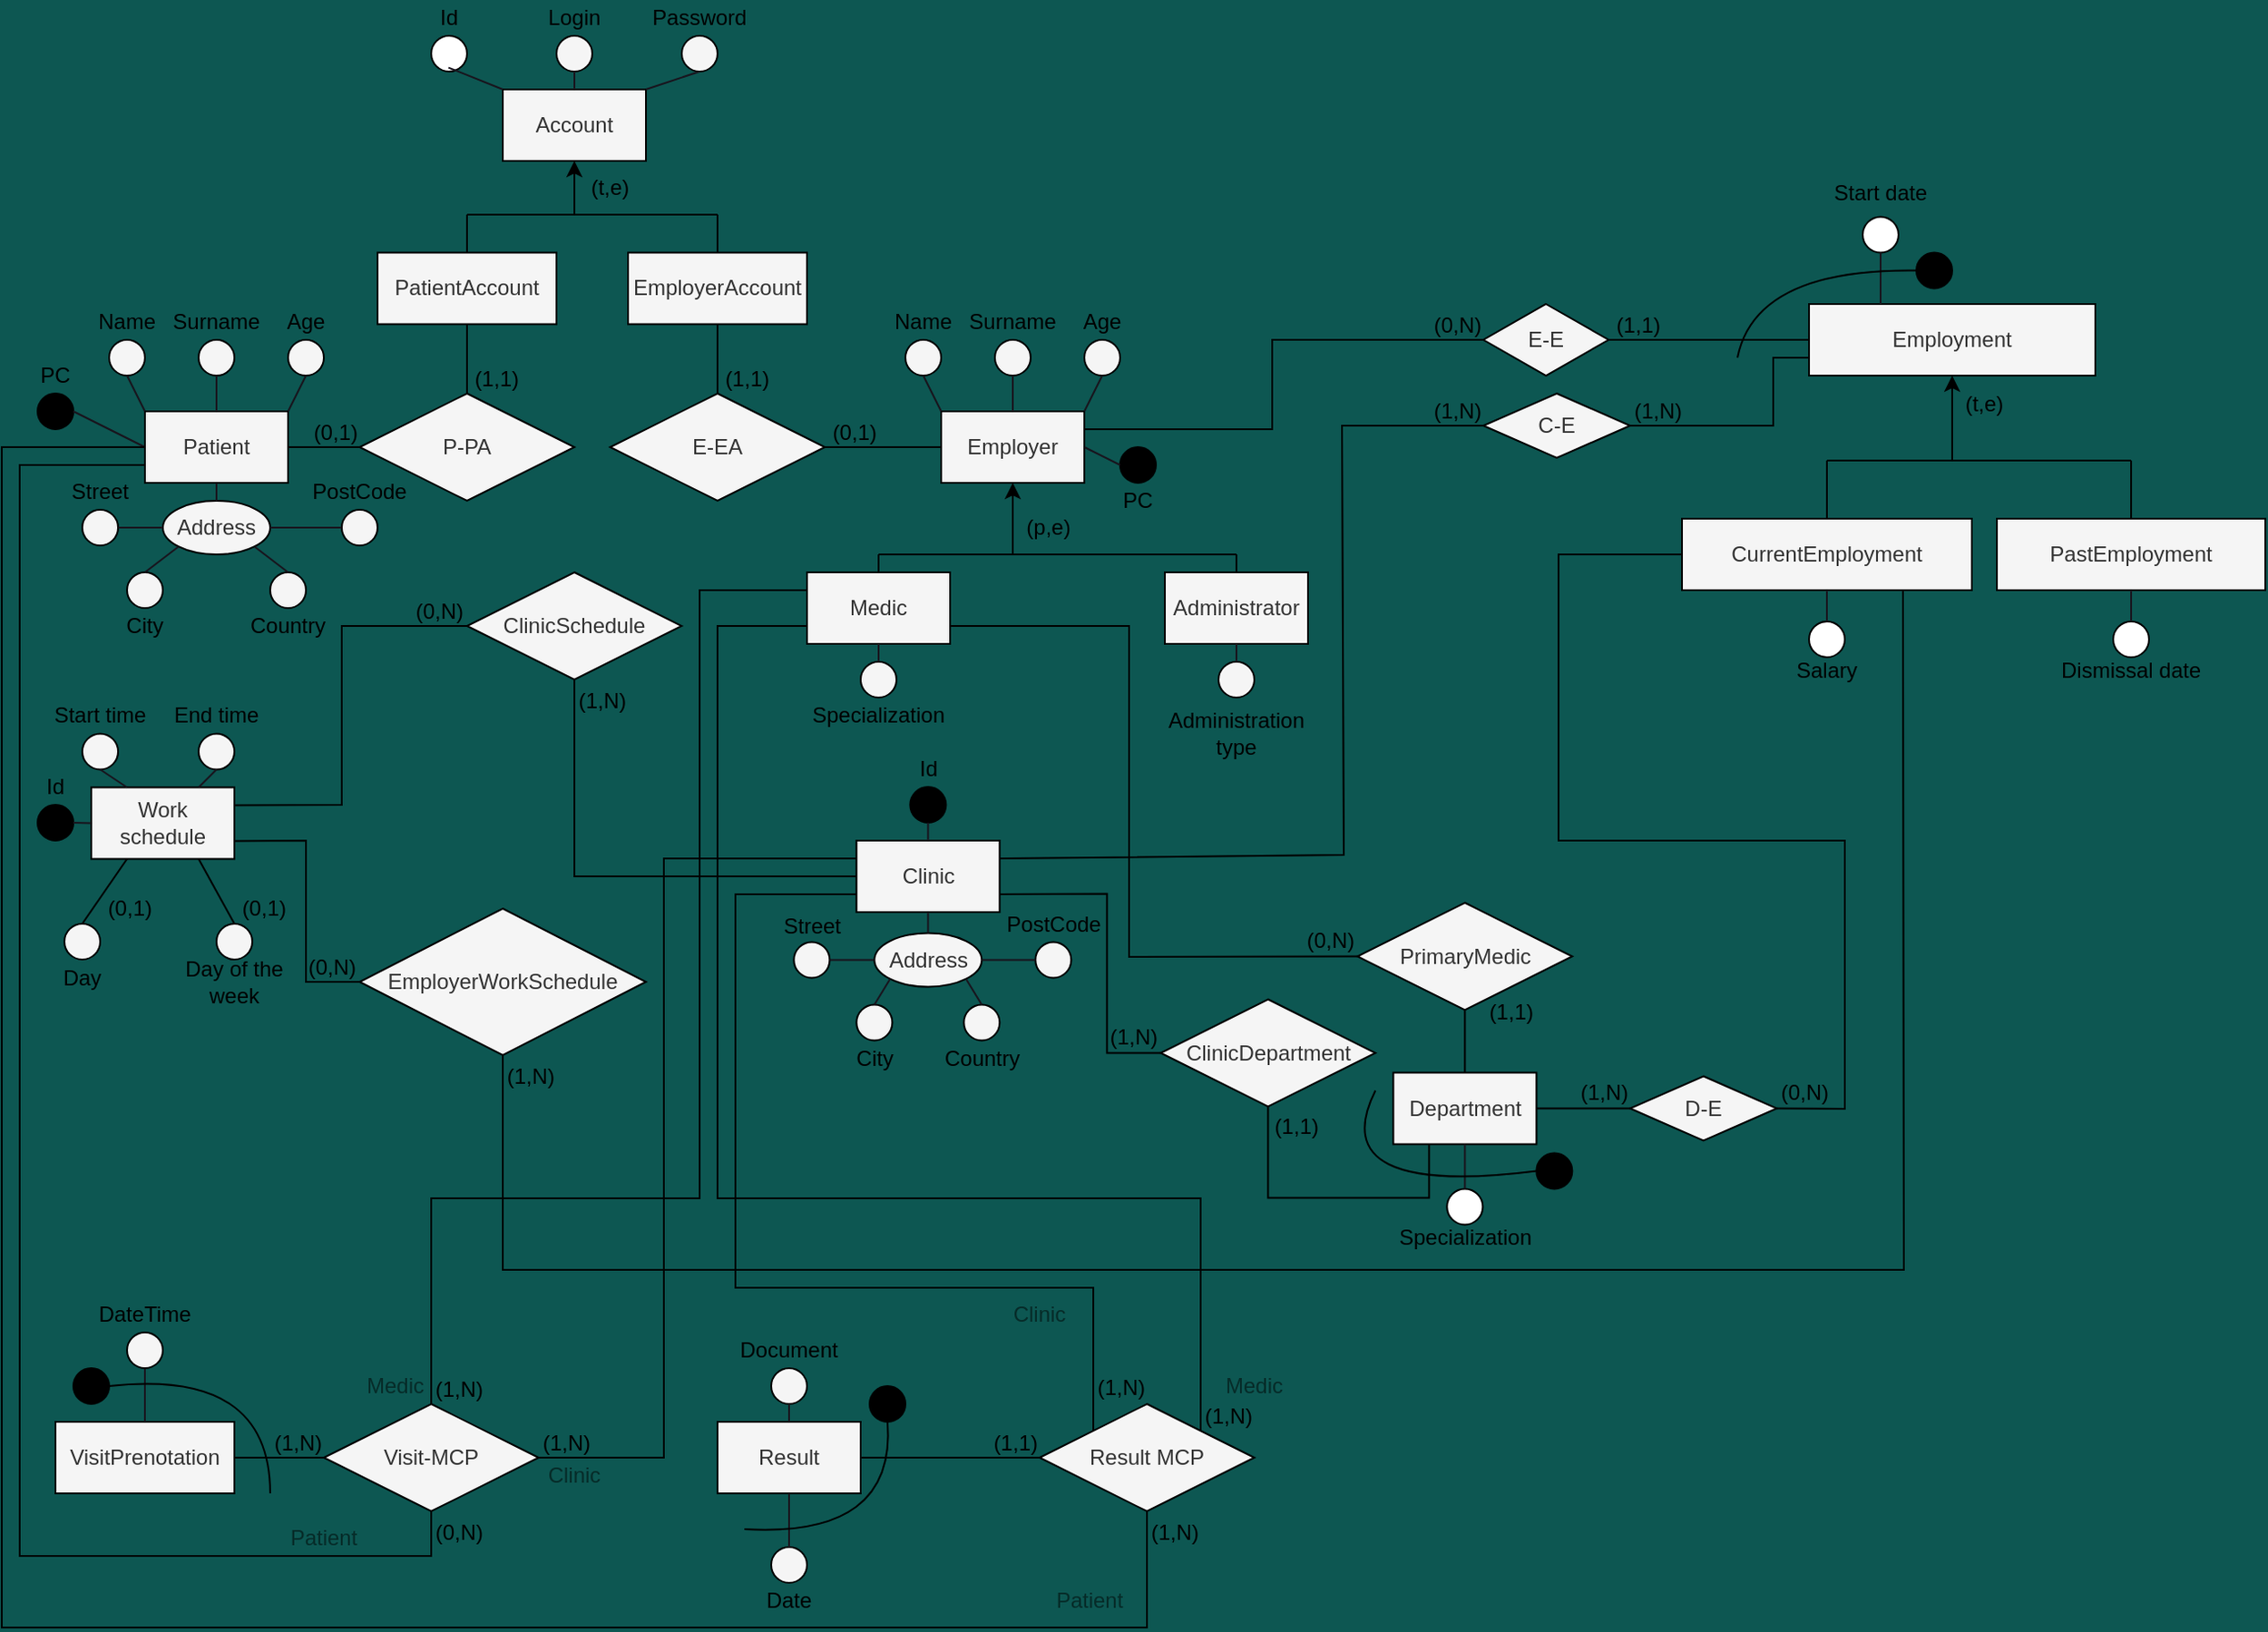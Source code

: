 <mxfile version="21.5.2" type="github">
  <diagram id="R2lEEEUBdFMjLlhIrx00" name="Page-1">
    <mxGraphModel dx="689" dy="958" grid="1" gridSize="10" guides="1" tooltips="1" connect="1" arrows="1" fold="1" page="1" pageScale="1" pageWidth="850" pageHeight="1100" background="#0D5752" math="0" shadow="0" extFonts="Permanent Marker^https://fonts.googleapis.com/css?family=Permanent+Marker">
      <root>
        <mxCell id="0" />
        <mxCell id="1" parent="0" />
        <mxCell id="xtBjh4fdduiDJycLXYyy-10" value="Clinic" style="whiteSpace=wrap;html=1;align=center;fillColor=#f5f5f5;fontColor=#333333;strokeColor=#000000;" parent="1" vertex="1">
          <mxGeometry x="487.67" y="480" width="80" height="40" as="geometry" />
        </mxCell>
        <mxCell id="xtBjh4fdduiDJycLXYyy-11" value="Department" style="whiteSpace=wrap;html=1;align=center;fillColor=#f5f5f5;fontColor=#333333;strokeColor=#000000;" parent="1" vertex="1">
          <mxGeometry x="787.67" y="609.75" width="80" height="40" as="geometry" />
        </mxCell>
        <mxCell id="xtBjh4fdduiDJycLXYyy-12" value="Result" style="whiteSpace=wrap;html=1;align=center;fillColor=#f5f5f5;fontColor=#333333;strokeColor=#000000;" parent="1" vertex="1">
          <mxGeometry x="410" y="805" width="80" height="40" as="geometry" />
        </mxCell>
        <mxCell id="xtBjh4fdduiDJycLXYyy-63" value="" style="group" parent="1" vertex="1" connectable="0">
          <mxGeometry x="250" y="10" width="160" height="90" as="geometry" />
        </mxCell>
        <mxCell id="xtBjh4fdduiDJycLXYyy-2" value="Account" style="whiteSpace=wrap;html=1;align=center;fillColor=#f5f5f5;fontColor=#333333;strokeColor=#000000;" parent="xtBjh4fdduiDJycLXYyy-63" vertex="1">
          <mxGeometry x="40" y="50" width="80" height="40" as="geometry" />
        </mxCell>
        <mxCell id="xtBjh4fdduiDJycLXYyy-13" value="" style="ellipse;whiteSpace=wrap;html=1;aspect=fixed;strokeColor=#000000;" parent="xtBjh4fdduiDJycLXYyy-63" vertex="1">
          <mxGeometry y="20" width="20" height="20" as="geometry" />
        </mxCell>
        <mxCell id="xtBjh4fdduiDJycLXYyy-14" value="" style="ellipse;whiteSpace=wrap;html=1;aspect=fixed;fillColor=#f5f5f5;fontColor=#333333;strokeColor=#000000;" parent="xtBjh4fdduiDJycLXYyy-63" vertex="1">
          <mxGeometry x="70" y="20" width="20" height="20" as="geometry" />
        </mxCell>
        <mxCell id="xtBjh4fdduiDJycLXYyy-15" value="" style="ellipse;whiteSpace=wrap;html=1;aspect=fixed;fillColor=#f5f5f5;fontColor=#333333;strokeColor=#000000;" parent="xtBjh4fdduiDJycLXYyy-63" vertex="1">
          <mxGeometry x="140" y="20" width="20" height="20" as="geometry" />
        </mxCell>
        <mxCell id="xtBjh4fdduiDJycLXYyy-16" value="" style="endArrow=none;html=1;rounded=0;entryX=0.483;entryY=0.889;entryDx=0;entryDy=0;strokeColor=#18141d;exitX=0;exitY=0;exitDx=0;exitDy=0;entryPerimeter=0;" parent="xtBjh4fdduiDJycLXYyy-63" source="xtBjh4fdduiDJycLXYyy-2" target="xtBjh4fdduiDJycLXYyy-13" edge="1">
          <mxGeometry width="50" height="50" relative="1" as="geometry">
            <mxPoint x="40" y="40" as="sourcePoint" />
            <mxPoint x="440" y="230" as="targetPoint" />
          </mxGeometry>
        </mxCell>
        <mxCell id="xtBjh4fdduiDJycLXYyy-17" value="" style="endArrow=none;html=1;rounded=0;entryX=0.5;entryY=1;entryDx=0;entryDy=0;exitX=0.5;exitY=0;exitDx=0;exitDy=0;strokeColor=#18141d;" parent="xtBjh4fdduiDJycLXYyy-63" source="xtBjh4fdduiDJycLXYyy-2" target="xtBjh4fdduiDJycLXYyy-14" edge="1">
          <mxGeometry width="50" height="50" relative="1" as="geometry">
            <mxPoint x="80" y="60" as="sourcePoint" />
            <mxPoint x="60" y="20" as="targetPoint" />
          </mxGeometry>
        </mxCell>
        <mxCell id="xtBjh4fdduiDJycLXYyy-18" value="" style="endArrow=none;html=1;rounded=0;entryX=0.5;entryY=1;entryDx=0;entryDy=0;exitX=1;exitY=0;exitDx=0;exitDy=0;strokeColor=#18141d;" parent="xtBjh4fdduiDJycLXYyy-63" source="xtBjh4fdduiDJycLXYyy-2" target="xtBjh4fdduiDJycLXYyy-15" edge="1">
          <mxGeometry width="50" height="50" relative="1" as="geometry">
            <mxPoint x="95" y="61" as="sourcePoint" />
            <mxPoint x="100" y="20" as="targetPoint" />
          </mxGeometry>
        </mxCell>
        <mxCell id="xtBjh4fdduiDJycLXYyy-19" value="Id" style="text;html=1;align=center;verticalAlign=middle;whiteSpace=wrap;rounded=0;fontColor=#000000;" parent="xtBjh4fdduiDJycLXYyy-63" vertex="1">
          <mxGeometry width="20" height="20" as="geometry" />
        </mxCell>
        <mxCell id="xtBjh4fdduiDJycLXYyy-20" value="Login" style="text;html=1;align=center;verticalAlign=middle;whiteSpace=wrap;rounded=0;fontColor=#000000;" parent="xtBjh4fdduiDJycLXYyy-63" vertex="1">
          <mxGeometry x="70" width="20" height="20" as="geometry" />
        </mxCell>
        <mxCell id="xtBjh4fdduiDJycLXYyy-21" value="Password" style="text;html=1;align=center;verticalAlign=middle;whiteSpace=wrap;rounded=0;fontColor=#000000;" parent="xtBjh4fdduiDJycLXYyy-63" vertex="1">
          <mxGeometry x="140" width="20" height="20" as="geometry" />
        </mxCell>
        <mxCell id="xtBjh4fdduiDJycLXYyy-6" value="Employer" style="whiteSpace=wrap;html=1;align=center;fillColor=#f5f5f5;fontColor=#333333;strokeColor=#000000;" parent="1" vertex="1">
          <mxGeometry x="535" y="240" width="80" height="40" as="geometry" />
        </mxCell>
        <mxCell id="xtBjh4fdduiDJycLXYyy-8" value="Medic" style="whiteSpace=wrap;html=1;align=center;fillColor=#f5f5f5;fontColor=#333333;strokeColor=#000000;" parent="1" vertex="1">
          <mxGeometry x="460" y="330" width="80" height="40" as="geometry" />
        </mxCell>
        <mxCell id="xtBjh4fdduiDJycLXYyy-9" value="Administrator" style="whiteSpace=wrap;html=1;align=center;fillColor=#f5f5f5;fontColor=#333333;strokeColor=#000000;" parent="1" vertex="1">
          <mxGeometry x="660" y="330" width="80" height="40" as="geometry" />
        </mxCell>
        <mxCell id="xtBjh4fdduiDJycLXYyy-45" value="" style="ellipse;whiteSpace=wrap;html=1;aspect=fixed;fillColor=#f5f5f5;fontColor=#333333;strokeColor=#000000;" parent="1" vertex="1">
          <mxGeometry x="515" y="200" width="20" height="20" as="geometry" />
        </mxCell>
        <mxCell id="xtBjh4fdduiDJycLXYyy-46" value="Name" style="text;html=1;align=center;verticalAlign=middle;whiteSpace=wrap;rounded=0;fontColor=#000000;" parent="1" vertex="1">
          <mxGeometry x="515" y="180" width="20" height="20" as="geometry" />
        </mxCell>
        <mxCell id="xtBjh4fdduiDJycLXYyy-47" value="" style="ellipse;whiteSpace=wrap;html=1;aspect=fixed;fillColor=#f5f5f5;fontColor=#333333;strokeColor=#000000;" parent="1" vertex="1">
          <mxGeometry x="565" y="200" width="20" height="20" as="geometry" />
        </mxCell>
        <mxCell id="xtBjh4fdduiDJycLXYyy-48" value="Surname" style="text;html=1;align=center;verticalAlign=middle;whiteSpace=wrap;rounded=0;fontColor=#000000;" parent="1" vertex="1">
          <mxGeometry x="565" y="180" width="20" height="20" as="geometry" />
        </mxCell>
        <mxCell id="xtBjh4fdduiDJycLXYyy-49" value="" style="ellipse;whiteSpace=wrap;html=1;aspect=fixed;fillColor=#f5f5f5;fontColor=#333333;strokeColor=#000000;" parent="1" vertex="1">
          <mxGeometry x="615" y="200" width="20" height="20" as="geometry" />
        </mxCell>
        <mxCell id="xtBjh4fdduiDJycLXYyy-50" value="Age" style="text;html=1;align=center;verticalAlign=middle;whiteSpace=wrap;rounded=0;fontColor=#000000;" parent="1" vertex="1">
          <mxGeometry x="615" y="180" width="20" height="20" as="geometry" />
        </mxCell>
        <mxCell id="xtBjh4fdduiDJycLXYyy-51" value="" style="ellipse;whiteSpace=wrap;html=1;aspect=fixed;fillColor=#000000;fontColor=#333333;strokeColor=#000000;" parent="1" vertex="1">
          <mxGeometry x="635" y="260" width="20" height="20" as="geometry" />
        </mxCell>
        <mxCell id="xtBjh4fdduiDJycLXYyy-52" value="PC" style="text;html=1;align=center;verticalAlign=middle;whiteSpace=wrap;rounded=0;fontColor=#000000;" parent="1" vertex="1">
          <mxGeometry x="635" y="280" width="20" height="20" as="geometry" />
        </mxCell>
        <mxCell id="xtBjh4fdduiDJycLXYyy-53" value="" style="endArrow=none;html=1;rounded=0;exitX=0.5;exitY=1;exitDx=0;exitDy=0;strokeColor=#18141d;entryX=0.5;entryY=0;entryDx=0;entryDy=0;" parent="1" source="xtBjh4fdduiDJycLXYyy-47" target="xtBjh4fdduiDJycLXYyy-6" edge="1">
          <mxGeometry width="50" height="50" relative="1" as="geometry">
            <mxPoint x="305" y="440" as="sourcePoint" />
            <mxPoint x="565" y="240" as="targetPoint" />
          </mxGeometry>
        </mxCell>
        <mxCell id="xtBjh4fdduiDJycLXYyy-54" value="" style="endArrow=none;html=1;rounded=0;exitX=0.5;exitY=1;exitDx=0;exitDy=0;strokeColor=#18141d;entryX=1;entryY=0;entryDx=0;entryDy=0;" parent="1" source="xtBjh4fdduiDJycLXYyy-49" target="xtBjh4fdduiDJycLXYyy-6" edge="1">
          <mxGeometry width="50" height="50" relative="1" as="geometry">
            <mxPoint x="585" y="230" as="sourcePoint" />
            <mxPoint x="585" y="260" as="targetPoint" />
          </mxGeometry>
        </mxCell>
        <mxCell id="xtBjh4fdduiDJycLXYyy-55" value="" style="endArrow=none;html=1;rounded=0;exitX=0.5;exitY=1;exitDx=0;exitDy=0;strokeColor=#18141d;entryX=0;entryY=0;entryDx=0;entryDy=0;" parent="1" source="xtBjh4fdduiDJycLXYyy-45" target="xtBjh4fdduiDJycLXYyy-6" edge="1">
          <mxGeometry width="50" height="50" relative="1" as="geometry">
            <mxPoint x="585" y="230" as="sourcePoint" />
            <mxPoint x="585" y="260" as="targetPoint" />
          </mxGeometry>
        </mxCell>
        <mxCell id="xtBjh4fdduiDJycLXYyy-56" value="" style="endArrow=none;html=1;rounded=0;strokeColor=#18141d;entryX=1;entryY=0.5;entryDx=0;entryDy=0;exitX=0;exitY=0.5;exitDx=0;exitDy=0;" parent="1" source="xtBjh4fdduiDJycLXYyy-51" target="xtBjh4fdduiDJycLXYyy-6" edge="1">
          <mxGeometry width="50" height="50" relative="1" as="geometry">
            <mxPoint x="635" y="280" as="sourcePoint" />
            <mxPoint x="545" y="260" as="targetPoint" />
          </mxGeometry>
        </mxCell>
        <mxCell id="xtBjh4fdduiDJycLXYyy-67" value="(p,e)" style="text;html=1;strokeColor=none;fillColor=none;align=center;verticalAlign=middle;whiteSpace=wrap;rounded=0;fontColor=#000000;" parent="1" vertex="1">
          <mxGeometry x="585" y="300" width="20" height="10" as="geometry" />
        </mxCell>
        <mxCell id="xtBjh4fdduiDJycLXYyy-68" value="" style="ellipse;whiteSpace=wrap;html=1;aspect=fixed;fillColor=#f5f5f5;fontColor=#333333;strokeColor=#000000;" parent="1" vertex="1">
          <mxGeometry x="490" y="380" width="20" height="20" as="geometry" />
        </mxCell>
        <mxCell id="xtBjh4fdduiDJycLXYyy-69" value="Specialization" style="text;html=1;align=center;verticalAlign=middle;whiteSpace=wrap;rounded=0;fontColor=#000000;" parent="1" vertex="1">
          <mxGeometry x="490" y="400" width="20" height="20" as="geometry" />
        </mxCell>
        <mxCell id="xtBjh4fdduiDJycLXYyy-70" value="" style="endArrow=none;html=1;rounded=0;exitX=0.5;exitY=0;exitDx=0;exitDy=0;strokeColor=#18141d;entryX=0.5;entryY=1;entryDx=0;entryDy=0;" parent="1" source="xtBjh4fdduiDJycLXYyy-68" edge="1">
          <mxGeometry width="50" height="50" relative="1" as="geometry">
            <mxPoint x="540" y="490" as="sourcePoint" />
            <mxPoint x="500" y="370" as="targetPoint" />
          </mxGeometry>
        </mxCell>
        <mxCell id="xtBjh4fdduiDJycLXYyy-72" value="" style="ellipse;whiteSpace=wrap;html=1;aspect=fixed;fillColor=#f5f5f5;fontColor=#333333;strokeColor=#000000;" parent="1" vertex="1">
          <mxGeometry x="690" y="380" width="20" height="20" as="geometry" />
        </mxCell>
        <mxCell id="xtBjh4fdduiDJycLXYyy-73" value="Administration type" style="text;html=1;align=center;verticalAlign=middle;whiteSpace=wrap;rounded=0;fontColor=#000000;" parent="1" vertex="1">
          <mxGeometry x="660" y="410" width="80" height="20" as="geometry" />
        </mxCell>
        <mxCell id="xtBjh4fdduiDJycLXYyy-74" value="" style="endArrow=none;html=1;rounded=0;exitX=0.5;exitY=0;exitDx=0;exitDy=0;strokeColor=#18141d;entryX=0.5;entryY=1;entryDx=0;entryDy=0;" parent="1" source="xtBjh4fdduiDJycLXYyy-72" edge="1">
          <mxGeometry width="50" height="50" relative="1" as="geometry">
            <mxPoint x="540" y="390" as="sourcePoint" />
            <mxPoint x="700" y="370" as="targetPoint" />
          </mxGeometry>
        </mxCell>
        <mxCell id="xtBjh4fdduiDJycLXYyy-40" value="" style="ellipse;whiteSpace=wrap;html=1;aspect=fixed;fillColor=#000000;fontColor=#333333;strokeColor=#000000;" parent="1" vertex="1">
          <mxGeometry x="30" y="230" width="20" height="20" as="geometry" />
        </mxCell>
        <mxCell id="xtBjh4fdduiDJycLXYyy-41" value="PC" style="text;html=1;align=center;verticalAlign=middle;whiteSpace=wrap;rounded=0;fontColor=#000000;" parent="1" vertex="1">
          <mxGeometry x="30" y="210" width="20" height="20" as="geometry" />
        </mxCell>
        <mxCell id="xtBjh4fdduiDJycLXYyy-42" value="" style="endArrow=none;html=1;rounded=0;entryX=1;entryY=0.5;entryDx=0;entryDy=0;strokeColor=#18141d;exitX=0;exitY=0.5;exitDx=0;exitDy=0;" parent="1" source="xtBjh4fdduiDJycLXYyy-5" target="xtBjh4fdduiDJycLXYyy-40" edge="1">
          <mxGeometry width="50" height="50" relative="1" as="geometry">
            <mxPoint x="220" y="510" as="sourcePoint" />
            <mxPoint x="190" y="330" as="targetPoint" />
          </mxGeometry>
        </mxCell>
        <mxCell id="xtBjh4fdduiDJycLXYyy-5" value="Patient" style="whiteSpace=wrap;html=1;align=center;fillColor=#f5f5f5;fontColor=#333333;strokeColor=#000000;" parent="1" vertex="1">
          <mxGeometry x="90" y="240" width="80" height="40" as="geometry" />
        </mxCell>
        <mxCell id="xtBjh4fdduiDJycLXYyy-22" value="" style="ellipse;whiteSpace=wrap;html=1;aspect=fixed;fillColor=#f5f5f5;fontColor=#333333;strokeColor=#000000;" parent="1" vertex="1">
          <mxGeometry x="70" y="200" width="20" height="20" as="geometry" />
        </mxCell>
        <mxCell id="xtBjh4fdduiDJycLXYyy-23" value="Name" style="text;html=1;align=center;verticalAlign=middle;whiteSpace=wrap;rounded=0;fontColor=#000000;" parent="1" vertex="1">
          <mxGeometry x="70" y="180" width="20" height="20" as="geometry" />
        </mxCell>
        <mxCell id="xtBjh4fdduiDJycLXYyy-24" value="" style="ellipse;whiteSpace=wrap;html=1;aspect=fixed;fillColor=#f5f5f5;fontColor=#333333;strokeColor=#000000;" parent="1" vertex="1">
          <mxGeometry x="120" y="200" width="20" height="20" as="geometry" />
        </mxCell>
        <mxCell id="xtBjh4fdduiDJycLXYyy-25" value="Surname" style="text;html=1;align=center;verticalAlign=middle;whiteSpace=wrap;rounded=0;fontColor=#000000;" parent="1" vertex="1">
          <mxGeometry x="120" y="180" width="20" height="20" as="geometry" />
        </mxCell>
        <mxCell id="xtBjh4fdduiDJycLXYyy-29" value="Address" style="ellipse;whiteSpace=wrap;html=1;align=center;fillColor=#f5f5f5;fontColor=#333333;strokeColor=#000000;" parent="1" vertex="1">
          <mxGeometry x="100" y="290" width="60" height="30" as="geometry" />
        </mxCell>
        <mxCell id="xtBjh4fdduiDJycLXYyy-30" value="" style="endArrow=none;html=1;rounded=0;entryX=0.5;entryY=1;entryDx=0;entryDy=0;exitX=0.5;exitY=0;exitDx=0;exitDy=0;strokeColor=#18141d;" parent="1" source="xtBjh4fdduiDJycLXYyy-5" target="xtBjh4fdduiDJycLXYyy-24" edge="1">
          <mxGeometry width="50" height="50" relative="1" as="geometry">
            <mxPoint x="130" y="240" as="sourcePoint" />
            <mxPoint x="100" y="60" as="targetPoint" />
          </mxGeometry>
        </mxCell>
        <mxCell id="xtBjh4fdduiDJycLXYyy-31" value="" style="endArrow=none;html=1;rounded=0;entryX=0.5;entryY=1;entryDx=0;entryDy=0;exitX=0;exitY=0;exitDx=0;exitDy=0;strokeColor=#18141d;" parent="1" source="xtBjh4fdduiDJycLXYyy-5" target="xtBjh4fdduiDJycLXYyy-22" edge="1">
          <mxGeometry width="50" height="50" relative="1" as="geometry">
            <mxPoint x="180" y="250" as="sourcePoint" />
            <mxPoint x="160" y="230" as="targetPoint" />
          </mxGeometry>
        </mxCell>
        <mxCell id="xtBjh4fdduiDJycLXYyy-32" value="" style="endArrow=none;html=1;rounded=0;entryX=0.5;entryY=0;entryDx=0;entryDy=0;exitX=0.5;exitY=1;exitDx=0;exitDy=0;strokeColor=#18141d;" parent="1" source="xtBjh4fdduiDJycLXYyy-5" target="xtBjh4fdduiDJycLXYyy-29" edge="1">
          <mxGeometry width="50" height="50" relative="1" as="geometry">
            <mxPoint x="100" y="250" as="sourcePoint" />
            <mxPoint x="110" y="230" as="targetPoint" />
          </mxGeometry>
        </mxCell>
        <mxCell id="xtBjh4fdduiDJycLXYyy-35" value="" style="ellipse;whiteSpace=wrap;html=1;aspect=fixed;fillColor=#f5f5f5;fontColor=#333333;strokeColor=#000000;" parent="1" vertex="1">
          <mxGeometry x="170" y="200" width="20" height="20" as="geometry" />
        </mxCell>
        <mxCell id="xtBjh4fdduiDJycLXYyy-36" value="Age" style="text;html=1;align=center;verticalAlign=middle;whiteSpace=wrap;rounded=0;fontColor=#000000;" parent="1" vertex="1">
          <mxGeometry x="170" y="180" width="20" height="20" as="geometry" />
        </mxCell>
        <mxCell id="xtBjh4fdduiDJycLXYyy-37" value="" style="endArrow=none;html=1;rounded=0;entryX=0.5;entryY=1;entryDx=0;entryDy=0;strokeColor=#18141d;exitX=1;exitY=0;exitDx=0;exitDy=0;" parent="1" source="xtBjh4fdduiDJycLXYyy-5" target="xtBjh4fdduiDJycLXYyy-35" edge="1">
          <mxGeometry width="50" height="50" relative="1" as="geometry">
            <mxPoint x="170" y="240" as="sourcePoint" />
            <mxPoint x="140" y="60" as="targetPoint" />
          </mxGeometry>
        </mxCell>
        <mxCell id="xtBjh4fdduiDJycLXYyy-57" value="" style="endArrow=classic;html=1;rounded=0;strokeColor=#000000;entryX=0.5;entryY=1;entryDx=0;entryDy=0;" parent="1" target="xtBjh4fdduiDJycLXYyy-6" edge="1">
          <mxGeometry width="50" height="50" relative="1" as="geometry">
            <mxPoint x="575" y="320" as="sourcePoint" />
            <mxPoint x="460" y="310" as="targetPoint" />
          </mxGeometry>
        </mxCell>
        <mxCell id="xtBjh4fdduiDJycLXYyy-58" value="" style="endArrow=none;html=1;rounded=0;strokeColor=#000000;" parent="1" edge="1">
          <mxGeometry width="50" height="50" relative="1" as="geometry">
            <mxPoint x="500" y="320" as="sourcePoint" />
            <mxPoint x="700" y="320" as="targetPoint" />
          </mxGeometry>
        </mxCell>
        <mxCell id="xtBjh4fdduiDJycLXYyy-59" value="" style="endArrow=none;html=1;rounded=0;strokeColor=#000000;exitX=0.5;exitY=0;exitDx=0;exitDy=0;" parent="1" edge="1">
          <mxGeometry width="50" height="50" relative="1" as="geometry">
            <mxPoint x="500" y="330" as="sourcePoint" />
            <mxPoint x="500" y="320" as="targetPoint" />
          </mxGeometry>
        </mxCell>
        <mxCell id="xtBjh4fdduiDJycLXYyy-60" value="" style="endArrow=none;html=1;rounded=0;strokeColor=#000000;exitX=0.5;exitY=0;exitDx=0;exitDy=0;" parent="1" edge="1">
          <mxGeometry width="50" height="50" relative="1" as="geometry">
            <mxPoint x="700" y="330" as="sourcePoint" />
            <mxPoint x="700" y="320" as="targetPoint" />
          </mxGeometry>
        </mxCell>
        <mxCell id="xtBjh4fdduiDJycLXYyy-87" value="Work schedule" style="whiteSpace=wrap;html=1;align=center;fillColor=#f5f5f5;fontColor=#333333;strokeColor=#000000;" parent="1" vertex="1">
          <mxGeometry x="60" y="450.25" width="80" height="40" as="geometry" />
        </mxCell>
        <mxCell id="xtBjh4fdduiDJycLXYyy-88" value="" style="ellipse;whiteSpace=wrap;html=1;aspect=fixed;fillColor=#f5f5f5;fontColor=#333333;strokeColor=#000000;" parent="1" vertex="1">
          <mxGeometry x="130" y="526.5" width="20" height="20" as="geometry" />
        </mxCell>
        <mxCell id="xtBjh4fdduiDJycLXYyy-89" value="Day of the week" style="text;html=1;align=center;verticalAlign=middle;whiteSpace=wrap;rounded=0;fontColor=#000000;" parent="1" vertex="1">
          <mxGeometry x="100" y="549" width="80" height="20" as="geometry" />
        </mxCell>
        <mxCell id="xtBjh4fdduiDJycLXYyy-91" value="" style="ellipse;whiteSpace=wrap;html=1;aspect=fixed;fillColor=#f5f5f5;fontColor=#333333;strokeColor=#000000;" parent="1" vertex="1">
          <mxGeometry x="55" y="420.25" width="20" height="20" as="geometry" />
        </mxCell>
        <mxCell id="xtBjh4fdduiDJycLXYyy-92" value="Start time" style="text;html=1;align=center;verticalAlign=middle;whiteSpace=wrap;rounded=0;fontColor=#000000;" parent="1" vertex="1">
          <mxGeometry x="35" y="400.25" width="60" height="20" as="geometry" />
        </mxCell>
        <mxCell id="xtBjh4fdduiDJycLXYyy-93" value="" style="endArrow=none;html=1;rounded=0;exitX=0.5;exitY=1;exitDx=0;exitDy=0;strokeColor=#18141d;entryX=0.25;entryY=0;entryDx=0;entryDy=0;" parent="1" source="xtBjh4fdduiDJycLXYyy-91" target="xtBjh4fdduiDJycLXYyy-87" edge="1">
          <mxGeometry width="50" height="50" relative="1" as="geometry">
            <mxPoint x="140" y="510.25" as="sourcePoint" />
            <mxPoint x="60" y="390.25" as="targetPoint" />
          </mxGeometry>
        </mxCell>
        <mxCell id="xtBjh4fdduiDJycLXYyy-94" value="" style="ellipse;whiteSpace=wrap;html=1;aspect=fixed;fillColor=#f5f5f5;fontColor=#333333;strokeColor=#000000;" parent="1" vertex="1">
          <mxGeometry x="120" y="420.25" width="20" height="20" as="geometry" />
        </mxCell>
        <mxCell id="xtBjh4fdduiDJycLXYyy-95" value="End time" style="text;html=1;align=center;verticalAlign=middle;whiteSpace=wrap;rounded=0;fontColor=#000000;" parent="1" vertex="1">
          <mxGeometry x="100" y="400.25" width="60" height="20" as="geometry" />
        </mxCell>
        <mxCell id="xtBjh4fdduiDJycLXYyy-96" value="" style="endArrow=none;html=1;rounded=0;exitX=0.5;exitY=1;exitDx=0;exitDy=0;strokeColor=#18141d;entryX=0.75;entryY=0;entryDx=0;entryDy=0;" parent="1" source="xtBjh4fdduiDJycLXYyy-94" target="xtBjh4fdduiDJycLXYyy-87" edge="1">
          <mxGeometry width="50" height="50" relative="1" as="geometry">
            <mxPoint x="210" y="500.25" as="sourcePoint" />
            <mxPoint x="130" y="380.25" as="targetPoint" />
          </mxGeometry>
        </mxCell>
        <mxCell id="xtBjh4fdduiDJycLXYyy-100" value="" style="ellipse;whiteSpace=wrap;html=1;aspect=fixed;fillColor=#000000;fontColor=#333333;strokeColor=#000000;" parent="1" vertex="1">
          <mxGeometry x="30" y="460" width="20" height="20" as="geometry" />
        </mxCell>
        <mxCell id="xtBjh4fdduiDJycLXYyy-101" value="Id" style="text;html=1;align=center;verticalAlign=middle;whiteSpace=wrap;rounded=0;fontColor=#000000;" parent="1" vertex="1">
          <mxGeometry x="30" y="440" width="20" height="20" as="geometry" />
        </mxCell>
        <mxCell id="xtBjh4fdduiDJycLXYyy-102" value="" style="endArrow=none;html=1;rounded=0;exitX=1;exitY=0.5;exitDx=0;exitDy=0;strokeColor=#18141d;entryX=0;entryY=0.5;entryDx=0;entryDy=0;" parent="1" source="xtBjh4fdduiDJycLXYyy-100" target="xtBjh4fdduiDJycLXYyy-87" edge="1">
          <mxGeometry width="50" height="50" relative="1" as="geometry">
            <mxPoint x="61" y="443.25" as="sourcePoint" />
            <mxPoint x="60" y="470.25" as="targetPoint" />
          </mxGeometry>
        </mxCell>
        <mxCell id="xtBjh4fdduiDJycLXYyy-105" value="Specialization" style="text;html=1;align=center;verticalAlign=middle;whiteSpace=wrap;rounded=0;fontColor=#000000;" parent="1" vertex="1">
          <mxGeometry x="817.67" y="694.75" width="20" height="15" as="geometry" />
        </mxCell>
        <mxCell id="xtBjh4fdduiDJycLXYyy-106" value="" style="ellipse;whiteSpace=wrap;html=1;aspect=fixed;fillColor=#FFFFFF;fontColor=#333333;strokeColor=#000000;" parent="1" vertex="1">
          <mxGeometry x="817.67" y="674.75" width="20" height="20" as="geometry" />
        </mxCell>
        <mxCell id="xtBjh4fdduiDJycLXYyy-107" value="" style="endArrow=none;html=1;rounded=0;strokeColor=#18141d;entryX=0.5;entryY=1;entryDx=0;entryDy=0;exitX=0.5;exitY=0;exitDx=0;exitDy=0;" parent="1" source="xtBjh4fdduiDJycLXYyy-106" target="xtBjh4fdduiDJycLXYyy-11" edge="1">
          <mxGeometry width="50" height="50" relative="1" as="geometry">
            <mxPoint x="867.67" y="674.75" as="sourcePoint" />
            <mxPoint x="557.67" y="679.75" as="targetPoint" />
            <Array as="points" />
          </mxGeometry>
        </mxCell>
        <mxCell id="xtBjh4fdduiDJycLXYyy-110" value="" style="ellipse;whiteSpace=wrap;html=1;aspect=fixed;fillColor=#f5f5f5;fontColor=#333333;strokeColor=#000000;" parent="1" vertex="1">
          <mxGeometry x="440" y="775" width="20" height="20" as="geometry" />
        </mxCell>
        <mxCell id="xtBjh4fdduiDJycLXYyy-111" value="Document" style="text;html=1;align=center;verticalAlign=middle;whiteSpace=wrap;rounded=0;fontColor=#000000;" parent="1" vertex="1">
          <mxGeometry x="420" y="755" width="60" height="20" as="geometry" />
        </mxCell>
        <mxCell id="xtBjh4fdduiDJycLXYyy-112" value="" style="endArrow=none;html=1;rounded=0;strokeColor=#18141d;entryX=0.5;entryY=0;entryDx=0;entryDy=0;exitX=0.5;exitY=1;exitDx=0;exitDy=0;" parent="1" source="xtBjh4fdduiDJycLXYyy-110" target="xtBjh4fdduiDJycLXYyy-12" edge="1">
          <mxGeometry width="50" height="50" relative="1" as="geometry">
            <mxPoint x="460" y="755" as="sourcePoint" />
            <mxPoint x="630" y="615" as="targetPoint" />
          </mxGeometry>
        </mxCell>
        <mxCell id="xtBjh4fdduiDJycLXYyy-114" value="P-PA" style="shape=rhombus;perimeter=rhombusPerimeter;whiteSpace=wrap;html=1;align=center;strokeColor=#000000;fillColor=#f5f5f5;fontColor=#333333;" parent="1" vertex="1">
          <mxGeometry x="210" y="230" width="120" height="60" as="geometry" />
        </mxCell>
        <mxCell id="xtBjh4fdduiDJycLXYyy-115" value="" style="ellipse;whiteSpace=wrap;html=1;aspect=fixed;fillColor=#f5f5f5;fontColor=#333333;strokeColor=#000000;" parent="1" vertex="1">
          <mxGeometry x="440" y="875" width="20" height="20" as="geometry" />
        </mxCell>
        <mxCell id="xtBjh4fdduiDJycLXYyy-116" value="Date" style="text;html=1;align=center;verticalAlign=middle;whiteSpace=wrap;rounded=0;fontColor=#000000;" parent="1" vertex="1">
          <mxGeometry x="440" y="895" width="20" height="20" as="geometry" />
        </mxCell>
        <mxCell id="xtBjh4fdduiDJycLXYyy-117" value="" style="endArrow=none;html=1;rounded=0;strokeColor=#18141d;entryX=0.5;entryY=1;entryDx=0;entryDy=0;exitX=0.5;exitY=0;exitDx=0;exitDy=0;" parent="1" source="xtBjh4fdduiDJycLXYyy-115" target="xtBjh4fdduiDJycLXYyy-12" edge="1">
          <mxGeometry width="50" height="50" relative="1" as="geometry">
            <mxPoint x="460" y="805" as="sourcePoint" />
            <mxPoint x="460" y="815" as="targetPoint" />
          </mxGeometry>
        </mxCell>
        <mxCell id="xtBjh4fdduiDJycLXYyy-118" value="" style="endArrow=none;html=1;rounded=0;strokeColor=#000000;fontColor=#000000;exitX=1;exitY=0.5;exitDx=0;exitDy=0;entryX=0;entryY=0.5;entryDx=0;entryDy=0;" parent="1" source="xtBjh4fdduiDJycLXYyy-5" target="xtBjh4fdduiDJycLXYyy-114" edge="1">
          <mxGeometry relative="1" as="geometry">
            <mxPoint x="190" y="300" as="sourcePoint" />
            <mxPoint x="290" y="290" as="targetPoint" />
          </mxGeometry>
        </mxCell>
        <mxCell id="xtBjh4fdduiDJycLXYyy-119" value="(0,1)" style="resizable=0;html=1;whiteSpace=wrap;align=right;verticalAlign=bottom;fontColor=#000000;" parent="xtBjh4fdduiDJycLXYyy-118" connectable="0" vertex="1">
          <mxGeometry x="1" relative="1" as="geometry">
            <mxPoint as="offset" />
          </mxGeometry>
        </mxCell>
        <mxCell id="xtBjh4fdduiDJycLXYyy-122" value="E-EA" style="shape=rhombus;perimeter=rhombusPerimeter;whiteSpace=wrap;html=1;align=center;strokeColor=#000000;fillColor=#f5f5f5;fontColor=#333333;" parent="1" vertex="1">
          <mxGeometry x="350" y="230" width="120" height="60" as="geometry" />
        </mxCell>
        <mxCell id="xtBjh4fdduiDJycLXYyy-123" value="" style="endArrow=none;html=1;rounded=0;strokeColor=#000000;fontColor=#000000;exitX=0;exitY=0.5;exitDx=0;exitDy=0;entryX=1;entryY=0.5;entryDx=0;entryDy=0;" parent="1" source="xtBjh4fdduiDJycLXYyy-6" target="xtBjh4fdduiDJycLXYyy-122" edge="1">
          <mxGeometry relative="1" as="geometry">
            <mxPoint x="450" y="299.43" as="sourcePoint" />
            <mxPoint x="510" y="299.43" as="targetPoint" />
          </mxGeometry>
        </mxCell>
        <mxCell id="xtBjh4fdduiDJycLXYyy-124" value="(0,1)" style="resizable=0;html=1;whiteSpace=wrap;align=right;verticalAlign=bottom;fontColor=#000000;" parent="xtBjh4fdduiDJycLXYyy-123" connectable="0" vertex="1">
          <mxGeometry x="1" relative="1" as="geometry">
            <mxPoint x="30" as="offset" />
          </mxGeometry>
        </mxCell>
        <mxCell id="xtBjh4fdduiDJycLXYyy-127" value="EmployerWorkSchedule" style="shape=rhombus;perimeter=rhombusPerimeter;whiteSpace=wrap;html=1;align=center;strokeColor=#000000;fillColor=#f5f5f5;fontColor=#333333;" parent="1" vertex="1">
          <mxGeometry x="210" y="518" width="160" height="82" as="geometry" />
        </mxCell>
        <mxCell id="xtBjh4fdduiDJycLXYyy-132" value="" style="endArrow=none;html=1;rounded=0;strokeColor=#000000;fontColor=#000000;exitX=1;exitY=0.75;exitDx=0;exitDy=0;entryX=0;entryY=0.5;entryDx=0;entryDy=0;" parent="1" source="xtBjh4fdduiDJycLXYyy-87" target="xtBjh4fdduiDJycLXYyy-127" edge="1">
          <mxGeometry relative="1" as="geometry">
            <mxPoint x="210" y="489.71" as="sourcePoint" />
            <mxPoint x="270" y="489.71" as="targetPoint" />
            <Array as="points">
              <mxPoint x="180" y="480" />
              <mxPoint x="180" y="559" />
            </Array>
          </mxGeometry>
        </mxCell>
        <mxCell id="xtBjh4fdduiDJycLXYyy-133" value="(0,N)" style="resizable=0;html=1;whiteSpace=wrap;align=right;verticalAlign=bottom;fontColor=#000000;" parent="xtBjh4fdduiDJycLXYyy-132" connectable="0" vertex="1">
          <mxGeometry x="1" relative="1" as="geometry">
            <mxPoint as="offset" />
          </mxGeometry>
        </mxCell>
        <mxCell id="xtBjh4fdduiDJycLXYyy-135" value="ClinicSchedule" style="shape=rhombus;perimeter=rhombusPerimeter;whiteSpace=wrap;html=1;align=center;strokeColor=#000000;fillColor=#f5f5f5;fontColor=#333333;" parent="1" vertex="1">
          <mxGeometry x="270" y="330" width="120" height="60" as="geometry" />
        </mxCell>
        <mxCell id="xtBjh4fdduiDJycLXYyy-136" value="" style="endArrow=none;html=1;rounded=0;strokeColor=#000000;fontColor=#000000;exitX=1;exitY=0.25;exitDx=0;exitDy=0;entryX=0;entryY=0.5;entryDx=0;entryDy=0;" parent="1" source="xtBjh4fdduiDJycLXYyy-87" target="xtBjh4fdduiDJycLXYyy-135" edge="1">
          <mxGeometry relative="1" as="geometry">
            <mxPoint x="170" y="630" as="sourcePoint" />
            <mxPoint x="370" y="590" as="targetPoint" />
            <Array as="points">
              <mxPoint x="200" y="460" />
              <mxPoint x="200" y="360" />
            </Array>
          </mxGeometry>
        </mxCell>
        <mxCell id="xtBjh4fdduiDJycLXYyy-137" value="(0,N)" style="resizable=0;html=1;whiteSpace=wrap;align=right;verticalAlign=bottom;fontColor=#000000;" parent="xtBjh4fdduiDJycLXYyy-136" connectable="0" vertex="1">
          <mxGeometry x="1" relative="1" as="geometry">
            <mxPoint as="offset" />
          </mxGeometry>
        </mxCell>
        <mxCell id="xtBjh4fdduiDJycLXYyy-140" value="" style="endArrow=none;html=1;rounded=0;strokeColor=#000000;fontColor=#000000;exitX=0;exitY=0.5;exitDx=0;exitDy=0;entryX=0.5;entryY=1;entryDx=0;entryDy=0;" parent="1" source="xtBjh4fdduiDJycLXYyy-10" target="xtBjh4fdduiDJycLXYyy-135" edge="1">
          <mxGeometry relative="1" as="geometry">
            <mxPoint x="180" y="640" as="sourcePoint" />
            <mxPoint x="380" y="600" as="targetPoint" />
            <Array as="points">
              <mxPoint x="330" y="500" />
            </Array>
          </mxGeometry>
        </mxCell>
        <mxCell id="xtBjh4fdduiDJycLXYyy-141" value="(1,N)" style="resizable=0;html=1;whiteSpace=wrap;align=right;verticalAlign=bottom;fontColor=#000000;" parent="xtBjh4fdduiDJycLXYyy-140" connectable="0" vertex="1">
          <mxGeometry x="1" relative="1" as="geometry">
            <mxPoint x="30" y="20" as="offset" />
          </mxGeometry>
        </mxCell>
        <mxCell id="xtBjh4fdduiDJycLXYyy-142" value="" style="ellipse;whiteSpace=wrap;html=1;aspect=fixed;fillColor=#000000;fontColor=#333333;strokeColor=#000000;" parent="1" vertex="1">
          <mxGeometry x="517.67" y="450" width="20" height="20" as="geometry" />
        </mxCell>
        <mxCell id="xtBjh4fdduiDJycLXYyy-143" value="Id" style="text;html=1;align=center;verticalAlign=middle;whiteSpace=wrap;rounded=0;fontColor=#000000;" parent="1" vertex="1">
          <mxGeometry x="517.67" y="430" width="20" height="20" as="geometry" />
        </mxCell>
        <mxCell id="xtBjh4fdduiDJycLXYyy-144" value="" style="endArrow=none;html=1;rounded=0;exitX=0.5;exitY=1;exitDx=0;exitDy=0;strokeColor=#18141d;entryX=0.5;entryY=0;entryDx=0;entryDy=0;" parent="1" source="xtBjh4fdduiDJycLXYyy-142" target="xtBjh4fdduiDJycLXYyy-10" edge="1">
          <mxGeometry width="50" height="50" relative="1" as="geometry">
            <mxPoint x="578.67" y="435.25" as="sourcePoint" />
            <mxPoint x="577.67" y="462.25" as="targetPoint" />
          </mxGeometry>
        </mxCell>
        <mxCell id="xtBjh4fdduiDJycLXYyy-150" value="PrimaryMedic" style="shape=rhombus;perimeter=rhombusPerimeter;whiteSpace=wrap;html=1;align=center;strokeColor=#000000;fillColor=#f5f5f5;fontColor=#333333;" parent="1" vertex="1">
          <mxGeometry x="767.67" y="514.75" width="120" height="60" as="geometry" />
        </mxCell>
        <mxCell id="xtBjh4fdduiDJycLXYyy-151" value="" style="endArrow=none;html=1;rounded=0;strokeColor=#000000;fontColor=#000000;exitX=0.5;exitY=0;exitDx=0;exitDy=0;entryX=0.5;entryY=1;entryDx=0;entryDy=0;" parent="1" source="xtBjh4fdduiDJycLXYyy-11" target="xtBjh4fdduiDJycLXYyy-150" edge="1">
          <mxGeometry relative="1" as="geometry">
            <mxPoint x="497.67" y="569.75" as="sourcePoint" />
            <mxPoint x="727.67" y="569.75" as="targetPoint" />
            <Array as="points" />
          </mxGeometry>
        </mxCell>
        <mxCell id="xtBjh4fdduiDJycLXYyy-152" value="(1,1)" style="resizable=0;html=1;whiteSpace=wrap;align=right;verticalAlign=bottom;fontColor=#000000;" parent="xtBjh4fdduiDJycLXYyy-151" connectable="0" vertex="1">
          <mxGeometry x="1" relative="1" as="geometry">
            <mxPoint x="40" y="10" as="offset" />
          </mxGeometry>
        </mxCell>
        <mxCell id="xtBjh4fdduiDJycLXYyy-153" value="" style="endArrow=none;html=1;rounded=0;strokeColor=#000000;fontColor=#000000;exitX=1;exitY=0.75;exitDx=0;exitDy=0;entryX=0;entryY=0.5;entryDx=0;entryDy=0;" parent="1" source="xtBjh4fdduiDJycLXYyy-8" target="xtBjh4fdduiDJycLXYyy-150" edge="1">
          <mxGeometry relative="1" as="geometry">
            <mxPoint x="730" y="710" as="sourcePoint" />
            <mxPoint x="610" y="440" as="targetPoint" />
            <Array as="points">
              <mxPoint x="640" y="360" />
              <mxPoint x="640" y="545" />
            </Array>
          </mxGeometry>
        </mxCell>
        <mxCell id="xtBjh4fdduiDJycLXYyy-154" value="(0,N)" style="resizable=0;html=1;whiteSpace=wrap;align=right;verticalAlign=bottom;fontColor=#000000;" parent="xtBjh4fdduiDJycLXYyy-153" connectable="0" vertex="1">
          <mxGeometry x="1" relative="1" as="geometry">
            <mxPoint as="offset" />
          </mxGeometry>
        </mxCell>
        <mxCell id="xtBjh4fdduiDJycLXYyy-166" value="" style="endArrow=none;html=1;rounded=0;strokeColor=#000000;fontColor=#000000;entryX=0.5;entryY=1;entryDx=0;entryDy=0;exitX=0.75;exitY=1;exitDx=0;exitDy=0;" parent="1" target="xtBjh4fdduiDJycLXYyy-127" edge="1">
          <mxGeometry relative="1" as="geometry">
            <mxPoint x="1072.5" y="340" as="sourcePoint" />
            <mxPoint x="352" y="460" as="targetPoint" />
            <Array as="points">
              <mxPoint x="1073" y="720" />
              <mxPoint x="290" y="720" />
            </Array>
          </mxGeometry>
        </mxCell>
        <mxCell id="xtBjh4fdduiDJycLXYyy-167" value="(1,N)" style="resizable=0;html=1;whiteSpace=wrap;align=right;verticalAlign=bottom;fontColor=#000000;labelBackgroundColor=none;" parent="xtBjh4fdduiDJycLXYyy-166" connectable="0" vertex="1">
          <mxGeometry x="1" relative="1" as="geometry">
            <mxPoint x="30" y="20" as="offset" />
          </mxGeometry>
        </mxCell>
        <mxCell id="xtBjh4fdduiDJycLXYyy-168" value="ClinicDepartment" style="shape=rhombus;perimeter=rhombusPerimeter;whiteSpace=wrap;html=1;align=center;strokeColor=#000000;fillColor=#f5f5f5;fontColor=#333333;" parent="1" vertex="1">
          <mxGeometry x="657.67" y="568.75" width="120" height="60" as="geometry" />
        </mxCell>
        <mxCell id="xtBjh4fdduiDJycLXYyy-169" value="" style="endArrow=none;html=1;rounded=0;strokeColor=#000000;fontColor=#000000;exitX=1;exitY=0.75;exitDx=0;exitDy=0;entryX=0;entryY=0.5;entryDx=0;entryDy=0;" parent="1" source="xtBjh4fdduiDJycLXYyy-10" target="xtBjh4fdduiDJycLXYyy-168" edge="1">
          <mxGeometry relative="1" as="geometry">
            <mxPoint x="417.67" y="569.75" as="sourcePoint" />
            <mxPoint x="577.67" y="869.75" as="targetPoint" />
            <Array as="points">
              <mxPoint x="627.67" y="509.75" />
              <mxPoint x="627.67" y="598.75" />
            </Array>
          </mxGeometry>
        </mxCell>
        <mxCell id="xtBjh4fdduiDJycLXYyy-170" value="(1,N)" style="resizable=0;html=1;whiteSpace=wrap;align=right;verticalAlign=bottom;fontColor=#000000;" parent="xtBjh4fdduiDJycLXYyy-169" connectable="0" vertex="1">
          <mxGeometry x="1" relative="1" as="geometry">
            <mxPoint as="offset" />
          </mxGeometry>
        </mxCell>
        <mxCell id="xtBjh4fdduiDJycLXYyy-171" value="" style="endArrow=none;html=1;rounded=0;strokeColor=#000000;fontColor=#000000;entryX=0.5;entryY=1;entryDx=0;entryDy=0;exitX=0.25;exitY=1;exitDx=0;exitDy=0;" parent="1" source="xtBjh4fdduiDJycLXYyy-11" target="xtBjh4fdduiDJycLXYyy-168" edge="1">
          <mxGeometry relative="1" as="geometry">
            <mxPoint x="917.67" y="659.75" as="sourcePoint" />
            <mxPoint x="787.67" y="749.75" as="targetPoint" />
            <Array as="points">
              <mxPoint x="807.67" y="679.75" />
              <mxPoint x="717.67" y="679.75" />
              <mxPoint x="717.67" y="629.75" />
            </Array>
          </mxGeometry>
        </mxCell>
        <mxCell id="xtBjh4fdduiDJycLXYyy-172" value="(1,1)" style="resizable=0;html=1;whiteSpace=wrap;align=right;verticalAlign=bottom;fontColor=#000000;" parent="xtBjh4fdduiDJycLXYyy-171" connectable="0" vertex="1">
          <mxGeometry x="1" relative="1" as="geometry">
            <mxPoint x="30" y="20" as="offset" />
          </mxGeometry>
        </mxCell>
        <mxCell id="xtBjh4fdduiDJycLXYyy-175" value="" style="curved=1;endArrow=none;html=1;rounded=0;endFill=0;exitX=0;exitY=0.5;exitDx=0;exitDy=0;strokeColor=#000000;" parent="1" source="xtBjh4fdduiDJycLXYyy-178" edge="1">
          <mxGeometry width="50" height="50" relative="1" as="geometry">
            <mxPoint x="907.67" y="644.75" as="sourcePoint" />
            <mxPoint x="777.67" y="619.75" as="targetPoint" />
            <Array as="points">
              <mxPoint x="747.67" y="679.75" />
            </Array>
          </mxGeometry>
        </mxCell>
        <mxCell id="xtBjh4fdduiDJycLXYyy-178" value="" style="ellipse;whiteSpace=wrap;html=1;aspect=fixed;fillColor=#000000;fontColor=#333333;strokeColor=#000000;" parent="1" vertex="1">
          <mxGeometry x="867.67" y="654.75" width="20" height="20" as="geometry" />
        </mxCell>
        <mxCell id="xtBjh4fdduiDJycLXYyy-189" value="Employment" style="whiteSpace=wrap;html=1;align=center;fillColor=#f5f5f5;fontColor=#333333;strokeColor=#000000;" parent="1" vertex="1">
          <mxGeometry x="1020" y="180" width="160" height="40" as="geometry" />
        </mxCell>
        <mxCell id="xtBjh4fdduiDJycLXYyy-190" value="" style="endArrow=none;html=1;rounded=0;strokeColor=#000000;" parent="1" edge="1">
          <mxGeometry width="50" height="50" relative="1" as="geometry">
            <mxPoint x="1030" y="267.5" as="sourcePoint" />
            <mxPoint x="1200" y="267.5" as="targetPoint" />
          </mxGeometry>
        </mxCell>
        <mxCell id="xtBjh4fdduiDJycLXYyy-191" value="" style="endArrow=classic;html=1;rounded=0;strokeColor=#000000;entryX=0.5;entryY=1;entryDx=0;entryDy=0;" parent="1" target="xtBjh4fdduiDJycLXYyy-189" edge="1">
          <mxGeometry width="50" height="50" relative="1" as="geometry">
            <mxPoint x="1100" y="267.5" as="sourcePoint" />
            <mxPoint x="1070" y="240" as="targetPoint" />
          </mxGeometry>
        </mxCell>
        <mxCell id="xtBjh4fdduiDJycLXYyy-192" value="(t,e)" style="text;html=1;strokeColor=none;fillColor=none;align=center;verticalAlign=middle;whiteSpace=wrap;rounded=0;fontColor=#000000;" parent="1" vertex="1">
          <mxGeometry x="1107.5" y="231.25" width="20" height="10" as="geometry" />
        </mxCell>
        <mxCell id="xtBjh4fdduiDJycLXYyy-193" value="" style="endArrow=none;html=1;rounded=0;strokeColor=#000000;exitX=0.5;exitY=0;exitDx=0;exitDy=0;" parent="1" source="xtBjh4fdduiDJycLXYyy-195" edge="1">
          <mxGeometry width="50" height="50" relative="1" as="geometry">
            <mxPoint x="1197.21" y="256.25" as="sourcePoint" />
            <mxPoint x="1200" y="267.5" as="targetPoint" />
          </mxGeometry>
        </mxCell>
        <mxCell id="xtBjh4fdduiDJycLXYyy-194" value="" style="endArrow=none;html=1;rounded=0;strokeColor=#000000;exitX=0.5;exitY=0;exitDx=0;exitDy=0;" parent="1" source="xtBjh4fdduiDJycLXYyy-196" edge="1">
          <mxGeometry width="50" height="50" relative="1" as="geometry">
            <mxPoint x="997.21" y="256.25" as="sourcePoint" />
            <mxPoint x="1030" y="267.5" as="targetPoint" />
          </mxGeometry>
        </mxCell>
        <mxCell id="xtBjh4fdduiDJycLXYyy-195" value="PastEmployment" style="whiteSpace=wrap;html=1;align=center;fillColor=#f5f5f5;fontColor=#333333;strokeColor=#000000;" parent="1" vertex="1">
          <mxGeometry x="1125" y="300" width="150" height="40" as="geometry" />
        </mxCell>
        <mxCell id="xtBjh4fdduiDJycLXYyy-196" value="CurrentEmployment" style="whiteSpace=wrap;html=1;align=center;fillColor=#f5f5f5;fontColor=#333333;strokeColor=#000000;" parent="1" vertex="1">
          <mxGeometry x="949" y="300" width="162" height="40" as="geometry" />
        </mxCell>
        <mxCell id="xtBjh4fdduiDJycLXYyy-198" value="Start date" style="text;html=1;align=center;verticalAlign=middle;whiteSpace=wrap;rounded=0;fontColor=#000000;" parent="1" vertex="1">
          <mxGeometry x="1030" y="110" width="60" height="15" as="geometry" />
        </mxCell>
        <mxCell id="xtBjh4fdduiDJycLXYyy-199" value="" style="ellipse;whiteSpace=wrap;html=1;aspect=fixed;fillColor=#FFFFFF;fontColor=#333333;strokeColor=#000000;" parent="1" vertex="1">
          <mxGeometry x="1050" y="131.25" width="20" height="20" as="geometry" />
        </mxCell>
        <mxCell id="xtBjh4fdduiDJycLXYyy-201" value="" style="endArrow=none;html=1;rounded=0;strokeColor=#18141d;entryX=0.25;entryY=0;entryDx=0;entryDy=0;exitX=0.5;exitY=1;exitDx=0;exitDy=0;" parent="1" source="xtBjh4fdduiDJycLXYyy-199" target="xtBjh4fdduiDJycLXYyy-189" edge="1">
          <mxGeometry width="50" height="50" relative="1" as="geometry">
            <mxPoint x="700" y="440" as="sourcePoint" />
            <mxPoint x="700" y="415" as="targetPoint" />
            <Array as="points" />
          </mxGeometry>
        </mxCell>
        <mxCell id="xtBjh4fdduiDJycLXYyy-202" value="Dismissal date" style="text;html=1;align=center;verticalAlign=middle;whiteSpace=wrap;rounded=0;fontColor=#000000;" parent="1" vertex="1">
          <mxGeometry x="1155" y="377.5" width="90" height="15" as="geometry" />
        </mxCell>
        <mxCell id="xtBjh4fdduiDJycLXYyy-203" value="" style="ellipse;whiteSpace=wrap;html=1;aspect=fixed;fillColor=#FFFFFF;fontColor=#333333;strokeColor=#000000;" parent="1" vertex="1">
          <mxGeometry x="1190" y="357.5" width="20" height="20" as="geometry" />
        </mxCell>
        <mxCell id="xtBjh4fdduiDJycLXYyy-204" value="" style="endArrow=none;html=1;rounded=0;strokeColor=#18141d;entryX=0.5;entryY=0;entryDx=0;entryDy=0;exitX=0.5;exitY=1;exitDx=0;exitDy=0;" parent="1" source="xtBjh4fdduiDJycLXYyy-195" target="xtBjh4fdduiDJycLXYyy-203" edge="1">
          <mxGeometry width="50" height="50" relative="1" as="geometry">
            <mxPoint x="1193.75" y="163.75" as="sourcePoint" />
            <mxPoint x="1193.75" y="198.75" as="targetPoint" />
            <Array as="points" />
          </mxGeometry>
        </mxCell>
        <mxCell id="xtBjh4fdduiDJycLXYyy-205" value="E-E" style="shape=rhombus;perimeter=rhombusPerimeter;whiteSpace=wrap;html=1;align=center;strokeColor=#000000;fillColor=#f5f5f5;fontColor=#333333;" parent="1" vertex="1">
          <mxGeometry x="838" y="180" width="70" height="40" as="geometry" />
        </mxCell>
        <mxCell id="xtBjh4fdduiDJycLXYyy-206" value="" style="endArrow=none;html=1;rounded=0;strokeColor=#000000;fontColor=#000000;exitX=1;exitY=0.25;exitDx=0;exitDy=0;entryX=0;entryY=0.5;entryDx=0;entryDy=0;" parent="1" source="xtBjh4fdduiDJycLXYyy-6" target="xtBjh4fdduiDJycLXYyy-205" edge="1">
          <mxGeometry relative="1" as="geometry">
            <mxPoint x="550" y="360" as="sourcePoint" />
            <mxPoint x="690" y="620" as="targetPoint" />
            <Array as="points">
              <mxPoint x="720" y="250" />
              <mxPoint x="720" y="200" />
              <mxPoint x="820" y="200" />
            </Array>
          </mxGeometry>
        </mxCell>
        <mxCell id="xtBjh4fdduiDJycLXYyy-207" value="(0,N)" style="resizable=0;html=1;whiteSpace=wrap;align=right;verticalAlign=bottom;fontColor=#000000;" parent="xtBjh4fdduiDJycLXYyy-206" connectable="0" vertex="1">
          <mxGeometry x="1" relative="1" as="geometry">
            <mxPoint as="offset" />
          </mxGeometry>
        </mxCell>
        <mxCell id="xtBjh4fdduiDJycLXYyy-208" value="" style="endArrow=none;html=1;rounded=0;strokeColor=#000000;fontColor=#000000;exitX=0;exitY=0.5;exitDx=0;exitDy=0;entryX=1;entryY=0.5;entryDx=0;entryDy=0;" parent="1" source="xtBjh4fdduiDJycLXYyy-189" target="xtBjh4fdduiDJycLXYyy-205" edge="1">
          <mxGeometry relative="1" as="geometry">
            <mxPoint x="990" y="307.5" as="sourcePoint" />
            <mxPoint x="1130" y="387.5" as="targetPoint" />
            <Array as="points">
              <mxPoint x="1010" y="200" />
            </Array>
          </mxGeometry>
        </mxCell>
        <mxCell id="xtBjh4fdduiDJycLXYyy-209" value="(1,1)" style="resizable=0;html=1;whiteSpace=wrap;align=right;verticalAlign=bottom;fontColor=#000000;" parent="xtBjh4fdduiDJycLXYyy-208" connectable="0" vertex="1">
          <mxGeometry x="1" relative="1" as="geometry">
            <mxPoint x="30" as="offset" />
          </mxGeometry>
        </mxCell>
        <mxCell id="xtBjh4fdduiDJycLXYyy-210" value="D-E" style="shape=rhombus;perimeter=rhombusPerimeter;whiteSpace=wrap;html=1;align=center;strokeColor=#000000;fillColor=#f5f5f5;fontColor=#333333;" parent="1" vertex="1">
          <mxGeometry x="920" y="611.75" width="82" height="36" as="geometry" />
        </mxCell>
        <mxCell id="xtBjh4fdduiDJycLXYyy-211" value="" style="endArrow=none;html=1;rounded=0;strokeColor=#000000;fontColor=#000000;exitX=1;exitY=0.5;exitDx=0;exitDy=0;entryX=0;entryY=0.5;entryDx=0;entryDy=0;" parent="1" source="xtBjh4fdduiDJycLXYyy-11" target="xtBjh4fdduiDJycLXYyy-210" edge="1">
          <mxGeometry relative="1" as="geometry">
            <mxPoint x="1247.67" y="504.75" as="sourcePoint" />
            <mxPoint x="1147.67" y="409.75" as="targetPoint" />
            <Array as="points" />
          </mxGeometry>
        </mxCell>
        <mxCell id="xtBjh4fdduiDJycLXYyy-212" value="(1,N)" style="resizable=0;html=1;whiteSpace=wrap;align=right;verticalAlign=bottom;fontColor=#000000;" parent="xtBjh4fdduiDJycLXYyy-211" connectable="0" vertex="1">
          <mxGeometry x="1" relative="1" as="geometry">
            <mxPoint as="offset" />
          </mxGeometry>
        </mxCell>
        <mxCell id="xtBjh4fdduiDJycLXYyy-213" value="" style="endArrow=none;html=1;rounded=0;strokeColor=#000000;fontColor=#000000;exitX=0;exitY=0.5;exitDx=0;exitDy=0;entryX=1;entryY=0.5;entryDx=0;entryDy=0;" parent="1" source="xtBjh4fdduiDJycLXYyy-196" target="xtBjh4fdduiDJycLXYyy-210" edge="1">
          <mxGeometry relative="1" as="geometry">
            <mxPoint x="810" y="432.5" as="sourcePoint" />
            <mxPoint x="1060" y="284" as="targetPoint" />
            <Array as="points">
              <mxPoint x="880" y="320" />
              <mxPoint x="880" y="480" />
              <mxPoint x="1040" y="480" />
              <mxPoint x="1040" y="630" />
            </Array>
          </mxGeometry>
        </mxCell>
        <mxCell id="xtBjh4fdduiDJycLXYyy-214" value="(0,N)" style="resizable=0;html=1;whiteSpace=wrap;align=right;verticalAlign=bottom;fontColor=#000000;" parent="xtBjh4fdduiDJycLXYyy-213" connectable="0" vertex="1">
          <mxGeometry x="1" relative="1" as="geometry">
            <mxPoint x="30" as="offset" />
          </mxGeometry>
        </mxCell>
        <mxCell id="xtBjh4fdduiDJycLXYyy-215" value="" style="ellipse;whiteSpace=wrap;html=1;aspect=fixed;fillColor=#000000;fontColor=#333333;strokeColor=#000000;" parent="1" vertex="1">
          <mxGeometry x="1080" y="151.25" width="20" height="20" as="geometry" />
        </mxCell>
        <mxCell id="xtBjh4fdduiDJycLXYyy-216" value="" style="curved=1;endArrow=none;html=1;rounded=0;endFill=0;exitX=0;exitY=0.5;exitDx=0;exitDy=0;strokeColor=#000000;" parent="1" source="xtBjh4fdduiDJycLXYyy-215" edge="1">
          <mxGeometry width="50" height="50" relative="1" as="geometry">
            <mxPoint x="1070" y="188.75" as="sourcePoint" />
            <mxPoint x="980" y="210" as="targetPoint" />
            <Array as="points">
              <mxPoint x="990" y="160" />
            </Array>
          </mxGeometry>
        </mxCell>
        <mxCell id="xtBjh4fdduiDJycLXYyy-220" value="Result MCP" style="shape=rhombus;perimeter=rhombusPerimeter;whiteSpace=wrap;html=1;align=center;strokeColor=#000000;fillColor=#f5f5f5;fontColor=#333333;" parent="1" vertex="1">
          <mxGeometry x="590" y="795" width="120" height="60" as="geometry" />
        </mxCell>
        <mxCell id="xtBjh4fdduiDJycLXYyy-221" value="" style="endArrow=none;html=1;rounded=0;strokeColor=#000000;fontColor=#000000;exitX=1;exitY=0.5;exitDx=0;exitDy=0;entryX=0;entryY=0.5;entryDx=0;entryDy=0;" parent="1" source="xtBjh4fdduiDJycLXYyy-12" target="xtBjh4fdduiDJycLXYyy-220" edge="1">
          <mxGeometry relative="1" as="geometry">
            <mxPoint x="575" y="695" as="sourcePoint" />
            <mxPoint x="625" y="815" as="targetPoint" />
            <Array as="points" />
          </mxGeometry>
        </mxCell>
        <mxCell id="xtBjh4fdduiDJycLXYyy-222" value="(1,1)" style="resizable=0;html=1;whiteSpace=wrap;align=right;verticalAlign=bottom;fontColor=#000000;" parent="xtBjh4fdduiDJycLXYyy-221" connectable="0" vertex="1">
          <mxGeometry x="1" relative="1" as="geometry">
            <mxPoint as="offset" />
          </mxGeometry>
        </mxCell>
        <mxCell id="xtBjh4fdduiDJycLXYyy-223" value="" style="ellipse;whiteSpace=wrap;html=1;aspect=fixed;fillColor=#000000;fontColor=#333333;strokeColor=#000000;" parent="1" vertex="1">
          <mxGeometry x="495" y="785" width="20" height="20" as="geometry" />
        </mxCell>
        <mxCell id="xtBjh4fdduiDJycLXYyy-224" value="" style="curved=1;endArrow=none;html=1;rounded=0;endFill=0;exitX=0.5;exitY=1;exitDx=0;exitDy=0;strokeColor=#000000;" parent="1" source="xtBjh4fdduiDJycLXYyy-223" edge="1">
          <mxGeometry width="50" height="50" relative="1" as="geometry">
            <mxPoint x="575" y="762.5" as="sourcePoint" />
            <mxPoint x="425" y="865" as="targetPoint" />
            <Array as="points">
              <mxPoint x="510" y="870" />
            </Array>
          </mxGeometry>
        </mxCell>
        <mxCell id="xtBjh4fdduiDJycLXYyy-225" value="" style="endArrow=none;html=1;rounded=0;strokeColor=#000000;fontColor=#000000;entryX=1;entryY=0;entryDx=0;entryDy=0;exitX=0;exitY=0.75;exitDx=0;exitDy=0;" parent="1" source="xtBjh4fdduiDJycLXYyy-8" target="xtBjh4fdduiDJycLXYyy-220" edge="1">
          <mxGeometry relative="1" as="geometry">
            <mxPoint x="650.5" y="805" as="sourcePoint" />
            <mxPoint x="600" y="885" as="targetPoint" />
            <Array as="points">
              <mxPoint x="410" y="360" />
              <mxPoint x="410" y="680" />
              <mxPoint x="680" y="680" />
            </Array>
          </mxGeometry>
        </mxCell>
        <mxCell id="xtBjh4fdduiDJycLXYyy-226" value="(1,N)" style="resizable=0;html=1;whiteSpace=wrap;align=right;verticalAlign=bottom;fontColor=#000000;" parent="xtBjh4fdduiDJycLXYyy-225" connectable="0" vertex="1">
          <mxGeometry x="1" relative="1" as="geometry">
            <mxPoint x="30" as="offset" />
          </mxGeometry>
        </mxCell>
        <mxCell id="xtBjh4fdduiDJycLXYyy-230" value="" style="endArrow=none;html=1;rounded=0;strokeColor=#000000;fontColor=#000000;exitX=0;exitY=0.75;exitDx=0;exitDy=0;entryX=0;entryY=0;entryDx=0;entryDy=0;" parent="1" source="xtBjh4fdduiDJycLXYyy-10" target="xtBjh4fdduiDJycLXYyy-220" edge="1">
          <mxGeometry relative="1" as="geometry">
            <mxPoint x="775" y="875" as="sourcePoint" />
            <mxPoint x="600" y="820" as="targetPoint" />
            <Array as="points">
              <mxPoint x="420" y="510" />
              <mxPoint x="420" y="730" />
              <mxPoint x="620" y="730" />
            </Array>
          </mxGeometry>
        </mxCell>
        <mxCell id="xtBjh4fdduiDJycLXYyy-231" value="(1,N)" style="resizable=0;html=1;whiteSpace=wrap;align=right;verticalAlign=bottom;fontColor=#000000;" parent="xtBjh4fdduiDJycLXYyy-230" connectable="0" vertex="1">
          <mxGeometry x="1" relative="1" as="geometry">
            <mxPoint x="30" y="-15" as="offset" />
          </mxGeometry>
        </mxCell>
        <mxCell id="xtBjh4fdduiDJycLXYyy-233" value="" style="endArrow=none;html=1;rounded=0;strokeColor=#000000;fontColor=#000000;entryX=0.5;entryY=1;entryDx=0;entryDy=0;exitX=0;exitY=0.5;exitDx=0;exitDy=0;" parent="1" source="xtBjh4fdduiDJycLXYyy-5" target="xtBjh4fdduiDJycLXYyy-220" edge="1">
          <mxGeometry relative="1" as="geometry">
            <mxPoint x="10" y="260" as="sourcePoint" />
            <mxPoint x="650" y="985" as="targetPoint" />
            <Array as="points">
              <mxPoint x="10" y="260" />
              <mxPoint x="10" y="920" />
              <mxPoint x="650" y="920" />
            </Array>
          </mxGeometry>
        </mxCell>
        <mxCell id="xtBjh4fdduiDJycLXYyy-234" value="(1,N)" style="resizable=0;html=1;whiteSpace=wrap;align=right;verticalAlign=bottom;fontColor=#000000;" parent="xtBjh4fdduiDJycLXYyy-233" connectable="0" vertex="1">
          <mxGeometry x="1" relative="1" as="geometry">
            <mxPoint x="30" y="20" as="offset" />
          </mxGeometry>
        </mxCell>
        <mxCell id="xtBjh4fdduiDJycLXYyy-237" value="VisitPrenotation" style="whiteSpace=wrap;html=1;align=center;fillColor=#f5f5f5;fontColor=#333333;strokeColor=#000000;" parent="1" vertex="1">
          <mxGeometry x="40" y="805" width="100" height="40" as="geometry" />
        </mxCell>
        <mxCell id="xtBjh4fdduiDJycLXYyy-238" value="" style="endArrow=none;html=1;rounded=0;strokeColor=#18141d;entryX=0.5;entryY=0;entryDx=0;entryDy=0;exitX=0.5;exitY=1;exitDx=0;exitDy=0;" parent="1" source="xtBjh4fdduiDJycLXYyy-239" target="xtBjh4fdduiDJycLXYyy-237" edge="1">
          <mxGeometry width="50" height="50" relative="1" as="geometry">
            <mxPoint x="90" y="685" as="sourcePoint" />
            <mxPoint x="80" y="725" as="targetPoint" />
          </mxGeometry>
        </mxCell>
        <mxCell id="xtBjh4fdduiDJycLXYyy-239" value="" style="ellipse;whiteSpace=wrap;html=1;aspect=fixed;fillColor=#f5f5f5;fontColor=#333333;strokeColor=#000000;" parent="1" vertex="1">
          <mxGeometry x="80" y="755" width="20" height="20" as="geometry" />
        </mxCell>
        <mxCell id="xtBjh4fdduiDJycLXYyy-240" value="DateTime" style="text;html=1;align=center;verticalAlign=middle;whiteSpace=wrap;rounded=0;fontColor=#000000;" parent="1" vertex="1">
          <mxGeometry x="65" y="735" width="50" height="20" as="geometry" />
        </mxCell>
        <mxCell id="xtBjh4fdduiDJycLXYyy-242" value="" style="endArrow=none;html=1;rounded=0;strokeColor=#000000;fontColor=#000000;entryX=0;entryY=0.5;entryDx=0;entryDy=0;exitX=1;exitY=0.5;exitDx=0;exitDy=0;" parent="1" source="xtBjh4fdduiDJycLXYyy-237" target="xtBjh4fdduiDJycLXYyy-245" edge="1">
          <mxGeometry relative="1" as="geometry">
            <mxPoint x="170" y="825" as="sourcePoint" />
            <mxPoint x="680" y="855" as="targetPoint" />
            <Array as="points" />
          </mxGeometry>
        </mxCell>
        <mxCell id="xtBjh4fdduiDJycLXYyy-243" value="(1,N)" style="resizable=0;html=1;whiteSpace=wrap;align=right;verticalAlign=bottom;fontColor=#000000;" parent="xtBjh4fdduiDJycLXYyy-242" connectable="0" vertex="1">
          <mxGeometry x="1" relative="1" as="geometry">
            <mxPoint as="offset" />
          </mxGeometry>
        </mxCell>
        <mxCell id="xtBjh4fdduiDJycLXYyy-245" value="Visit-MCP" style="shape=rhombus;perimeter=rhombusPerimeter;whiteSpace=wrap;html=1;align=center;strokeColor=#000000;fillColor=#f5f5f5;fontColor=#333333;" parent="1" vertex="1">
          <mxGeometry x="190" y="795" width="120" height="60" as="geometry" />
        </mxCell>
        <mxCell id="xtBjh4fdduiDJycLXYyy-249" value="" style="endArrow=none;html=1;rounded=0;strokeColor=#000000;fontColor=#000000;entryX=0.5;entryY=1;entryDx=0;entryDy=0;exitX=0;exitY=0.75;exitDx=0;exitDy=0;" parent="1" source="xtBjh4fdduiDJycLXYyy-5" target="xtBjh4fdduiDJycLXYyy-245" edge="1">
          <mxGeometry relative="1" as="geometry">
            <mxPoint x="10" y="880" as="sourcePoint" />
            <mxPoint x="740" y="885" as="targetPoint" />
            <Array as="points">
              <mxPoint x="20" y="270" />
              <mxPoint x="20" y="880" />
              <mxPoint x="250" y="880" />
            </Array>
          </mxGeometry>
        </mxCell>
        <mxCell id="xtBjh4fdduiDJycLXYyy-250" value="(0,N)" style="resizable=0;html=1;whiteSpace=wrap;align=right;verticalAlign=bottom;fontColor=#000000;" parent="xtBjh4fdduiDJycLXYyy-249" connectable="0" vertex="1">
          <mxGeometry x="1" relative="1" as="geometry">
            <mxPoint x="30" y="20" as="offset" />
          </mxGeometry>
        </mxCell>
        <mxCell id="xtBjh4fdduiDJycLXYyy-251" value="" style="endArrow=none;html=1;rounded=0;strokeColor=#000000;fontColor=#000000;entryX=0.5;entryY=0;entryDx=0;entryDy=0;exitX=0;exitY=0.25;exitDx=0;exitDy=0;" parent="1" source="xtBjh4fdduiDJycLXYyy-8" target="xtBjh4fdduiDJycLXYyy-245" edge="1">
          <mxGeometry relative="1" as="geometry">
            <mxPoint x="230" y="755" as="sourcePoint" />
            <mxPoint x="240" y="865" as="targetPoint" />
            <Array as="points">
              <mxPoint x="400" y="340" />
              <mxPoint x="400" y="680" />
              <mxPoint x="250" y="680" />
            </Array>
          </mxGeometry>
        </mxCell>
        <mxCell id="xtBjh4fdduiDJycLXYyy-252" value="(1,N)" style="resizable=0;html=1;whiteSpace=wrap;align=right;verticalAlign=bottom;fontColor=#000000;" parent="xtBjh4fdduiDJycLXYyy-251" connectable="0" vertex="1">
          <mxGeometry x="1" relative="1" as="geometry">
            <mxPoint x="30" as="offset" />
          </mxGeometry>
        </mxCell>
        <mxCell id="xtBjh4fdduiDJycLXYyy-253" value="" style="endArrow=none;html=1;rounded=0;strokeColor=#000000;fontColor=#000000;entryX=1;entryY=0.5;entryDx=0;entryDy=0;exitX=0;exitY=0.25;exitDx=0;exitDy=0;" parent="1" source="xtBjh4fdduiDJycLXYyy-10" target="xtBjh4fdduiDJycLXYyy-245" edge="1">
          <mxGeometry relative="1" as="geometry">
            <mxPoint x="330" y="755" as="sourcePoint" />
            <mxPoint x="240" y="805" as="targetPoint" />
            <Array as="points">
              <mxPoint x="380" y="490" />
              <mxPoint x="380" y="825" />
            </Array>
          </mxGeometry>
        </mxCell>
        <mxCell id="xtBjh4fdduiDJycLXYyy-254" value="(1,N)" style="resizable=0;html=1;whiteSpace=wrap;align=right;verticalAlign=bottom;fontColor=#000000;" parent="xtBjh4fdduiDJycLXYyy-253" connectable="0" vertex="1">
          <mxGeometry x="1" relative="1" as="geometry">
            <mxPoint x="30" as="offset" />
          </mxGeometry>
        </mxCell>
        <mxCell id="xtBjh4fdduiDJycLXYyy-255" value="" style="ellipse;whiteSpace=wrap;html=1;aspect=fixed;fillColor=#000000;fontColor=#333333;strokeColor=#000000;" parent="1" vertex="1">
          <mxGeometry x="50" y="775" width="20" height="20" as="geometry" />
        </mxCell>
        <mxCell id="xtBjh4fdduiDJycLXYyy-256" value="" style="curved=1;endArrow=none;html=1;rounded=0;endFill=0;exitX=1;exitY=0.5;exitDx=0;exitDy=0;strokeColor=#000000;" parent="1" source="xtBjh4fdduiDJycLXYyy-255" edge="1">
          <mxGeometry width="50" height="50" relative="1" as="geometry">
            <mxPoint x="130" y="752.5" as="sourcePoint" />
            <mxPoint x="160" y="845" as="targetPoint" />
            <Array as="points">
              <mxPoint x="160" y="775" />
            </Array>
          </mxGeometry>
        </mxCell>
        <mxCell id="I80M-G1sx2S55GYAkKX_-1" value="C-E" style="shape=rhombus;perimeter=rhombusPerimeter;whiteSpace=wrap;html=1;align=center;strokeColor=#000000;fillColor=#f5f5f5;fontColor=#333333;" parent="1" vertex="1">
          <mxGeometry x="838" y="230" width="82" height="36" as="geometry" />
        </mxCell>
        <mxCell id="I80M-G1sx2S55GYAkKX_-2" value="" style="endArrow=none;html=1;rounded=0;strokeColor=#000000;fontColor=#000000;exitX=1;exitY=0.25;exitDx=0;exitDy=0;entryX=0;entryY=0.5;entryDx=0;entryDy=0;" parent="1" source="xtBjh4fdduiDJycLXYyy-10" target="I80M-G1sx2S55GYAkKX_-1" edge="1">
          <mxGeometry relative="1" as="geometry">
            <mxPoint x="741" y="487.5" as="sourcePoint" />
            <mxPoint x="799" y="456.5" as="targetPoint" />
            <Array as="points">
              <mxPoint x="760" y="488" />
              <mxPoint x="759" y="248" />
            </Array>
          </mxGeometry>
        </mxCell>
        <mxCell id="I80M-G1sx2S55GYAkKX_-3" value="(1,N)" style="resizable=0;html=1;whiteSpace=wrap;align=right;verticalAlign=bottom;fontColor=#000000;" parent="I80M-G1sx2S55GYAkKX_-2" connectable="0" vertex="1">
          <mxGeometry x="1" relative="1" as="geometry">
            <mxPoint as="offset" />
          </mxGeometry>
        </mxCell>
        <mxCell id="I80M-G1sx2S55GYAkKX_-4" value="" style="endArrow=none;html=1;rounded=0;strokeColor=#000000;fontColor=#000000;exitX=0;exitY=0.75;exitDx=0;exitDy=0;entryX=1;entryY=0.5;entryDx=0;entryDy=0;" parent="1" source="xtBjh4fdduiDJycLXYyy-189" target="I80M-G1sx2S55GYAkKX_-1" edge="1">
          <mxGeometry relative="1" as="geometry">
            <mxPoint x="1150" y="245" as="sourcePoint" />
            <mxPoint x="960" y="609" as="targetPoint" />
            <Array as="points">
              <mxPoint x="1000" y="210" />
              <mxPoint x="1000" y="248" />
            </Array>
          </mxGeometry>
        </mxCell>
        <mxCell id="I80M-G1sx2S55GYAkKX_-5" value="(1,N)" style="resizable=0;html=1;whiteSpace=wrap;align=right;verticalAlign=bottom;fontColor=#000000;" parent="I80M-G1sx2S55GYAkKX_-4" connectable="0" vertex="1">
          <mxGeometry x="1" relative="1" as="geometry">
            <mxPoint x="30" as="offset" />
          </mxGeometry>
        </mxCell>
        <mxCell id="I80M-G1sx2S55GYAkKX_-7" value="" style="ellipse;whiteSpace=wrap;html=1;aspect=fixed;fillColor=#f5f5f5;fontColor=#333333;strokeColor=#000000;" parent="1" vertex="1">
          <mxGeometry x="45" y="526.5" width="20" height="20" as="geometry" />
        </mxCell>
        <mxCell id="I80M-G1sx2S55GYAkKX_-8" value="Day" style="text;html=1;align=center;verticalAlign=middle;whiteSpace=wrap;rounded=0;fontColor=#000000;" parent="1" vertex="1">
          <mxGeometry x="40" y="546.5" width="30" height="20" as="geometry" />
        </mxCell>
        <mxCell id="I80M-G1sx2S55GYAkKX_-12" value="" style="endArrow=none;html=1;rounded=0;strokeColor=#000000;fontColor=#000000;exitX=0.75;exitY=1;exitDx=0;exitDy=0;entryX=0.5;entryY=0;entryDx=0;entryDy=0;" parent="1" source="xtBjh4fdduiDJycLXYyy-87" target="xtBjh4fdduiDJycLXYyy-88" edge="1">
          <mxGeometry relative="1" as="geometry">
            <mxPoint x="150" y="490.75" as="sourcePoint" />
            <mxPoint x="270" y="617.75" as="targetPoint" />
            <Array as="points" />
          </mxGeometry>
        </mxCell>
        <mxCell id="I80M-G1sx2S55GYAkKX_-13" value="(0,1)" style="resizable=0;html=1;whiteSpace=wrap;align=right;verticalAlign=bottom;fontColor=#000000;" parent="I80M-G1sx2S55GYAkKX_-12" connectable="0" vertex="1">
          <mxGeometry x="1" relative="1" as="geometry">
            <mxPoint x="30" as="offset" />
          </mxGeometry>
        </mxCell>
        <mxCell id="I80M-G1sx2S55GYAkKX_-14" value="" style="endArrow=none;html=1;rounded=0;strokeColor=#000000;fontColor=#000000;exitX=0.25;exitY=1;exitDx=0;exitDy=0;entryX=0.5;entryY=0;entryDx=0;entryDy=0;" parent="1" source="xtBjh4fdduiDJycLXYyy-87" target="I80M-G1sx2S55GYAkKX_-7" edge="1">
          <mxGeometry relative="1" as="geometry">
            <mxPoint x="130" y="500.75" as="sourcePoint" />
            <mxPoint x="150" y="530.75" as="targetPoint" />
            <Array as="points" />
          </mxGeometry>
        </mxCell>
        <mxCell id="I80M-G1sx2S55GYAkKX_-15" value="(0,1)" style="resizable=0;html=1;whiteSpace=wrap;align=right;verticalAlign=bottom;fontColor=#000000;" parent="I80M-G1sx2S55GYAkKX_-14" connectable="0" vertex="1">
          <mxGeometry x="1" relative="1" as="geometry">
            <mxPoint x="40" as="offset" />
          </mxGeometry>
        </mxCell>
        <mxCell id="I80M-G1sx2S55GYAkKX_-16" value="" style="ellipse;whiteSpace=wrap;html=1;aspect=fixed;fillColor=#FFFFFF;fontColor=#333333;strokeColor=#000000;" parent="1" vertex="1">
          <mxGeometry x="1020" y="357.5" width="20" height="20" as="geometry" />
        </mxCell>
        <mxCell id="I80M-G1sx2S55GYAkKX_-17" value="Salary" style="text;html=1;align=center;verticalAlign=middle;whiteSpace=wrap;rounded=0;fontColor=#000000;" parent="1" vertex="1">
          <mxGeometry x="1010" y="377.5" width="40" height="15" as="geometry" />
        </mxCell>
        <mxCell id="I80M-G1sx2S55GYAkKX_-18" value="" style="endArrow=none;html=1;rounded=0;strokeColor=#18141d;entryX=0.5;entryY=0;entryDx=0;entryDy=0;exitX=0.5;exitY=1;exitDx=0;exitDy=0;" parent="1" source="xtBjh4fdduiDJycLXYyy-196" target="I80M-G1sx2S55GYAkKX_-16" edge="1">
          <mxGeometry width="50" height="50" relative="1" as="geometry">
            <mxPoint x="994" y="347.5" as="sourcePoint" />
            <mxPoint x="987.75" y="206.25" as="targetPoint" />
            <Array as="points" />
          </mxGeometry>
        </mxCell>
        <mxCell id="I80M-G1sx2S55GYAkKX_-20" value="" style="ellipse;whiteSpace=wrap;html=1;aspect=fixed;fillColor=#f5f5f5;fontColor=#333333;strokeColor=#000000;" parent="1" vertex="1">
          <mxGeometry x="200" y="295" width="20" height="20" as="geometry" />
        </mxCell>
        <mxCell id="I80M-G1sx2S55GYAkKX_-21" value="PostCode" style="text;html=1;align=center;verticalAlign=middle;whiteSpace=wrap;rounded=0;fontColor=#000000;" parent="1" vertex="1">
          <mxGeometry x="180" y="275" width="60" height="20" as="geometry" />
        </mxCell>
        <mxCell id="I80M-G1sx2S55GYAkKX_-22" value="" style="endArrow=none;html=1;rounded=0;strokeColor=#18141d;entryX=1;entryY=0.5;entryDx=0;entryDy=0;exitX=0;exitY=0.5;exitDx=0;exitDy=0;" parent="1" source="I80M-G1sx2S55GYAkKX_-20" target="xtBjh4fdduiDJycLXYyy-29" edge="1">
          <mxGeometry width="50" height="50" relative="1" as="geometry">
            <mxPoint x="160" y="275" as="sourcePoint" />
            <mxPoint x="150" y="315" as="targetPoint" />
          </mxGeometry>
        </mxCell>
        <mxCell id="I80M-G1sx2S55GYAkKX_-23" value="" style="ellipse;whiteSpace=wrap;html=1;aspect=fixed;fillColor=#f5f5f5;fontColor=#333333;strokeColor=#000000;" parent="1" vertex="1">
          <mxGeometry x="55" y="295" width="20" height="20" as="geometry" />
        </mxCell>
        <mxCell id="I80M-G1sx2S55GYAkKX_-24" value="Street" style="text;html=1;align=center;verticalAlign=middle;whiteSpace=wrap;rounded=0;fontColor=#000000;" parent="1" vertex="1">
          <mxGeometry x="55" y="275" width="20" height="20" as="geometry" />
        </mxCell>
        <mxCell id="I80M-G1sx2S55GYAkKX_-25" value="" style="endArrow=none;html=1;rounded=0;strokeColor=#18141d;entryX=0;entryY=0.5;entryDx=0;entryDy=0;exitX=1;exitY=0.5;exitDx=0;exitDy=0;" parent="1" source="I80M-G1sx2S55GYAkKX_-23" target="xtBjh4fdduiDJycLXYyy-29" edge="1">
          <mxGeometry width="50" height="50" relative="1" as="geometry">
            <mxPoint x="100" y="270" as="sourcePoint" />
            <mxPoint x="90" y="310" as="targetPoint" />
          </mxGeometry>
        </mxCell>
        <mxCell id="I80M-G1sx2S55GYAkKX_-26" value="" style="ellipse;whiteSpace=wrap;html=1;aspect=fixed;fillColor=#f5f5f5;fontColor=#333333;strokeColor=#000000;" parent="1" vertex="1">
          <mxGeometry x="80" y="330" width="20" height="20" as="geometry" />
        </mxCell>
        <mxCell id="I80M-G1sx2S55GYAkKX_-27" value="City" style="text;html=1;align=center;verticalAlign=middle;whiteSpace=wrap;rounded=0;fontColor=#000000;" parent="1" vertex="1">
          <mxGeometry x="80" y="350" width="20" height="20" as="geometry" />
        </mxCell>
        <mxCell id="I80M-G1sx2S55GYAkKX_-28" value="" style="endArrow=none;html=1;rounded=0;strokeColor=#18141d;entryX=0;entryY=1;entryDx=0;entryDy=0;exitX=0.5;exitY=0;exitDx=0;exitDy=0;" parent="1" source="I80M-G1sx2S55GYAkKX_-26" target="xtBjh4fdduiDJycLXYyy-29" edge="1">
          <mxGeometry width="50" height="50" relative="1" as="geometry">
            <mxPoint x="130" y="280" as="sourcePoint" />
            <mxPoint x="120" y="320" as="targetPoint" />
          </mxGeometry>
        </mxCell>
        <mxCell id="I80M-G1sx2S55GYAkKX_-29" value="" style="ellipse;whiteSpace=wrap;html=1;aspect=fixed;fillColor=#f5f5f5;fontColor=#333333;strokeColor=#000000;" parent="1" vertex="1">
          <mxGeometry x="160" y="330" width="20" height="20" as="geometry" />
        </mxCell>
        <mxCell id="I80M-G1sx2S55GYAkKX_-30" value="Country" style="text;html=1;align=center;verticalAlign=middle;whiteSpace=wrap;rounded=0;fontColor=#000000;" parent="1" vertex="1">
          <mxGeometry x="150" y="350" width="40" height="20" as="geometry" />
        </mxCell>
        <mxCell id="I80M-G1sx2S55GYAkKX_-31" value="" style="endArrow=none;html=1;rounded=0;strokeColor=#18141d;entryX=1;entryY=1;entryDx=0;entryDy=0;exitX=0.5;exitY=0;exitDx=0;exitDy=0;" parent="1" source="I80M-G1sx2S55GYAkKX_-29" target="xtBjh4fdduiDJycLXYyy-29" edge="1">
          <mxGeometry width="50" height="50" relative="1" as="geometry">
            <mxPoint x="110" y="348" as="sourcePoint" />
            <mxPoint x="130" y="330" as="targetPoint" />
          </mxGeometry>
        </mxCell>
        <mxCell id="I80M-G1sx2S55GYAkKX_-33" value="Address" style="ellipse;whiteSpace=wrap;html=1;align=center;fillColor=#f5f5f5;fontColor=#333333;strokeColor=#000000;" parent="1" vertex="1">
          <mxGeometry x="497.67" y="531.75" width="60" height="30" as="geometry" />
        </mxCell>
        <mxCell id="I80M-G1sx2S55GYAkKX_-34" value="" style="endArrow=none;html=1;rounded=0;entryX=0.5;entryY=0;entryDx=0;entryDy=0;exitX=0.5;exitY=1;exitDx=0;exitDy=0;strokeColor=#18141d;" parent="1" source="xtBjh4fdduiDJycLXYyy-10" target="I80M-G1sx2S55GYAkKX_-33" edge="1">
          <mxGeometry width="50" height="50" relative="1" as="geometry">
            <mxPoint x="557.67" y="589.75" as="sourcePoint" />
            <mxPoint x="537.67" y="539.75" as="targetPoint" />
          </mxGeometry>
        </mxCell>
        <mxCell id="I80M-G1sx2S55GYAkKX_-35" value="" style="ellipse;whiteSpace=wrap;html=1;aspect=fixed;fillColor=#f5f5f5;fontColor=#333333;strokeColor=#000000;" parent="1" vertex="1">
          <mxGeometry x="587.67" y="536.75" width="20" height="20" as="geometry" />
        </mxCell>
        <mxCell id="I80M-G1sx2S55GYAkKX_-36" value="" style="endArrow=none;html=1;rounded=0;strokeColor=#18141d;entryX=1;entryY=0.5;entryDx=0;entryDy=0;exitX=0;exitY=0.5;exitDx=0;exitDy=0;" parent="1" source="I80M-G1sx2S55GYAkKX_-35" target="I80M-G1sx2S55GYAkKX_-33" edge="1">
          <mxGeometry width="50" height="50" relative="1" as="geometry">
            <mxPoint x="597.67" y="546.75" as="sourcePoint" />
            <mxPoint x="547.67" y="556.75" as="targetPoint" />
          </mxGeometry>
        </mxCell>
        <mxCell id="I80M-G1sx2S55GYAkKX_-37" value="" style="ellipse;whiteSpace=wrap;html=1;aspect=fixed;fillColor=#f5f5f5;fontColor=#333333;strokeColor=#000000;" parent="1" vertex="1">
          <mxGeometry x="452.67" y="536.75" width="20" height="20" as="geometry" />
        </mxCell>
        <mxCell id="I80M-G1sx2S55GYAkKX_-38" value="Street" style="text;html=1;align=center;verticalAlign=middle;whiteSpace=wrap;rounded=0;fontColor=#000000;" parent="1" vertex="1">
          <mxGeometry x="452.67" y="517.75" width="20" height="20" as="geometry" />
        </mxCell>
        <mxCell id="I80M-G1sx2S55GYAkKX_-39" value="" style="endArrow=none;html=1;rounded=0;strokeColor=#18141d;entryX=0;entryY=0.5;entryDx=0;entryDy=0;exitX=1;exitY=0.5;exitDx=0;exitDy=0;" parent="1" source="I80M-G1sx2S55GYAkKX_-37" target="I80M-G1sx2S55GYAkKX_-33" edge="1">
          <mxGeometry width="50" height="50" relative="1" as="geometry">
            <mxPoint x="497.67" y="511.75" as="sourcePoint" />
            <mxPoint x="487.67" y="551.75" as="targetPoint" />
          </mxGeometry>
        </mxCell>
        <mxCell id="I80M-G1sx2S55GYAkKX_-40" value="" style="ellipse;whiteSpace=wrap;html=1;aspect=fixed;fillColor=#f5f5f5;fontColor=#333333;strokeColor=#000000;" parent="1" vertex="1">
          <mxGeometry x="487.67" y="571.75" width="20" height="20" as="geometry" />
        </mxCell>
        <mxCell id="I80M-G1sx2S55GYAkKX_-41" value="City" style="text;html=1;align=center;verticalAlign=middle;whiteSpace=wrap;rounded=0;fontColor=#000000;" parent="1" vertex="1">
          <mxGeometry x="487.67" y="591.75" width="20" height="20" as="geometry" />
        </mxCell>
        <mxCell id="I80M-G1sx2S55GYAkKX_-42" value="" style="endArrow=none;html=1;rounded=0;strokeColor=#18141d;entryX=0;entryY=1;entryDx=0;entryDy=0;exitX=0.5;exitY=0;exitDx=0;exitDy=0;" parent="1" source="I80M-G1sx2S55GYAkKX_-40" target="I80M-G1sx2S55GYAkKX_-33" edge="1">
          <mxGeometry width="50" height="50" relative="1" as="geometry">
            <mxPoint x="527.67" y="521.75" as="sourcePoint" />
            <mxPoint x="517.67" y="561.75" as="targetPoint" />
          </mxGeometry>
        </mxCell>
        <mxCell id="I80M-G1sx2S55GYAkKX_-43" value="" style="ellipse;whiteSpace=wrap;html=1;aspect=fixed;fillColor=#f5f5f5;fontColor=#333333;strokeColor=#000000;" parent="1" vertex="1">
          <mxGeometry x="547.67" y="571.75" width="20" height="20" as="geometry" />
        </mxCell>
        <mxCell id="I80M-G1sx2S55GYAkKX_-44" value="Country" style="text;html=1;align=center;verticalAlign=middle;whiteSpace=wrap;rounded=0;fontColor=#000000;" parent="1" vertex="1">
          <mxGeometry x="537.67" y="591.75" width="40" height="20" as="geometry" />
        </mxCell>
        <mxCell id="I80M-G1sx2S55GYAkKX_-45" value="" style="endArrow=none;html=1;rounded=0;strokeColor=#18141d;entryX=1;entryY=1;entryDx=0;entryDy=0;exitX=0.5;exitY=0;exitDx=0;exitDy=0;" parent="1" source="I80M-G1sx2S55GYAkKX_-43" target="I80M-G1sx2S55GYAkKX_-33" edge="1">
          <mxGeometry width="50" height="50" relative="1" as="geometry">
            <mxPoint x="507.67" y="589.75" as="sourcePoint" />
            <mxPoint x="527.67" y="571.75" as="targetPoint" />
          </mxGeometry>
        </mxCell>
        <mxCell id="I80M-G1sx2S55GYAkKX_-48" value="PostCode" style="text;html=1;align=center;verticalAlign=middle;whiteSpace=wrap;rounded=0;fontColor=#000000;" parent="1" vertex="1">
          <mxGeometry x="567.67" y="516.75" width="60" height="20" as="geometry" />
        </mxCell>
        <mxCell id="I80M-G1sx2S55GYAkKX_-49" value="Clinic" style="text;align=center;verticalAlign=middle;rounded=0;fontColor=#000000;labelBorderColor=none;spacingTop=0;glass=0;fillColor=none;fillStyle=auto;fontStyle=0;labelBackgroundColor=none;textOpacity=50;whiteSpace=wrap;html=1;" parent="1" vertex="1">
          <mxGeometry x="560" y="735" width="60" height="20" as="geometry" />
        </mxCell>
        <mxCell id="I80M-G1sx2S55GYAkKX_-50" value="Medic" style="text;align=center;verticalAlign=middle;rounded=0;fontColor=#000000;labelBorderColor=none;spacingTop=0;glass=0;fillColor=none;fillStyle=auto;fontStyle=0;labelBackgroundColor=none;textOpacity=50;whiteSpace=wrap;html=1;" parent="1" vertex="1">
          <mxGeometry x="680" y="775" width="60" height="20" as="geometry" />
        </mxCell>
        <mxCell id="I80M-G1sx2S55GYAkKX_-51" value="Patient" style="text;align=center;verticalAlign=middle;rounded=0;fontColor=#000000;labelBorderColor=none;spacingTop=0;glass=0;fillColor=none;fillStyle=auto;fontStyle=0;labelBackgroundColor=none;textOpacity=50;whiteSpace=wrap;html=1;" parent="1" vertex="1">
          <mxGeometry x="587.67" y="895" width="60" height="20" as="geometry" />
        </mxCell>
        <mxCell id="I80M-G1sx2S55GYAkKX_-55" value="Patient" style="text;align=center;verticalAlign=middle;rounded=0;fontColor=#000000;labelBorderColor=none;spacingTop=0;glass=0;fillColor=none;fillStyle=auto;fontStyle=0;labelBackgroundColor=none;textOpacity=50;whiteSpace=wrap;html=1;" parent="1" vertex="1">
          <mxGeometry x="160" y="860" width="60" height="20" as="geometry" />
        </mxCell>
        <mxCell id="I80M-G1sx2S55GYAkKX_-56" value="Medic" style="text;align=center;verticalAlign=middle;rounded=0;fontColor=#000000;labelBorderColor=none;spacingTop=0;glass=0;fillColor=none;fillStyle=auto;fontStyle=0;labelBackgroundColor=none;textOpacity=50;whiteSpace=wrap;html=1;" parent="1" vertex="1">
          <mxGeometry x="200" y="775" width="60" height="20" as="geometry" />
        </mxCell>
        <mxCell id="I80M-G1sx2S55GYAkKX_-57" value="Clinic" style="text;align=center;verticalAlign=middle;rounded=0;fontColor=#000000;labelBorderColor=none;spacingTop=0;glass=0;fillColor=none;fillStyle=auto;fontStyle=0;labelBackgroundColor=none;textOpacity=50;whiteSpace=wrap;html=1;" parent="1" vertex="1">
          <mxGeometry x="300" y="825" width="60" height="20" as="geometry" />
        </mxCell>
        <mxCell id="OcAsO3-ZRw_VgIKK9ZAh-1" value="PatientAccount" style="whiteSpace=wrap;html=1;align=center;fillColor=#f5f5f5;fontColor=#333333;strokeColor=#000000;" parent="1" vertex="1">
          <mxGeometry x="220" y="151.25" width="100" height="40" as="geometry" />
        </mxCell>
        <mxCell id="OcAsO3-ZRw_VgIKK9ZAh-2" value="EmployerAccount" style="whiteSpace=wrap;html=1;align=center;fillColor=#f5f5f5;fontColor=#333333;strokeColor=#000000;" parent="1" vertex="1">
          <mxGeometry x="360" y="151.25" width="100" height="40" as="geometry" />
        </mxCell>
        <mxCell id="OcAsO3-ZRw_VgIKK9ZAh-3" value="" style="endArrow=classic;html=1;rounded=0;strokeColor=#000000;entryX=0.5;entryY=1;entryDx=0;entryDy=0;" parent="1" target="xtBjh4fdduiDJycLXYyy-2" edge="1">
          <mxGeometry width="50" height="50" relative="1" as="geometry">
            <mxPoint x="330" y="130" as="sourcePoint" />
            <mxPoint x="527.39" y="60" as="targetPoint" />
          </mxGeometry>
        </mxCell>
        <mxCell id="OcAsO3-ZRw_VgIKK9ZAh-4" value="" style="endArrow=none;html=1;rounded=0;strokeColor=#000000;" parent="1" edge="1">
          <mxGeometry width="50" height="50" relative="1" as="geometry">
            <mxPoint x="270.0" y="130" as="sourcePoint" />
            <mxPoint x="410" y="130" as="targetPoint" />
          </mxGeometry>
        </mxCell>
        <mxCell id="OcAsO3-ZRw_VgIKK9ZAh-5" value="(t,e)" style="text;html=1;strokeColor=none;fillColor=none;align=center;verticalAlign=middle;whiteSpace=wrap;rounded=0;fontColor=#000000;" parent="1" vertex="1">
          <mxGeometry x="340" y="110" width="20" height="10" as="geometry" />
        </mxCell>
        <mxCell id="OcAsO3-ZRw_VgIKK9ZAh-6" value="" style="endArrow=none;html=1;rounded=0;strokeColor=#000000;exitX=0.5;exitY=0;exitDx=0;exitDy=0;" parent="1" source="OcAsO3-ZRw_VgIKK9ZAh-2" edge="1">
          <mxGeometry width="50" height="50" relative="1" as="geometry">
            <mxPoint x="409.67" y="151.25" as="sourcePoint" />
            <mxPoint x="410" y="130" as="targetPoint" />
          </mxGeometry>
        </mxCell>
        <mxCell id="OcAsO3-ZRw_VgIKK9ZAh-7" value="" style="endArrow=none;html=1;rounded=0;strokeColor=#000000;exitX=0.5;exitY=0;exitDx=0;exitDy=0;" parent="1" source="OcAsO3-ZRw_VgIKK9ZAh-1" edge="1">
          <mxGeometry width="50" height="50" relative="1" as="geometry">
            <mxPoint x="457.39" y="140" as="sourcePoint" />
            <mxPoint x="270" y="130" as="targetPoint" />
          </mxGeometry>
        </mxCell>
        <mxCell id="OcAsO3-ZRw_VgIKK9ZAh-8" value="" style="endArrow=none;html=1;rounded=0;strokeColor=#000000;fontColor=#000000;exitX=0.5;exitY=1;exitDx=0;exitDy=0;entryX=0.5;entryY=0;entryDx=0;entryDy=0;" parent="1" source="OcAsO3-ZRw_VgIKK9ZAh-1" target="xtBjh4fdduiDJycLXYyy-114" edge="1">
          <mxGeometry relative="1" as="geometry">
            <mxPoint x="180" y="270" as="sourcePoint" />
            <mxPoint x="220" y="270" as="targetPoint" />
          </mxGeometry>
        </mxCell>
        <mxCell id="OcAsO3-ZRw_VgIKK9ZAh-9" value="(1,1)" style="resizable=0;html=1;whiteSpace=wrap;align=right;verticalAlign=bottom;fontColor=#000000;" parent="OcAsO3-ZRw_VgIKK9ZAh-8" connectable="0" vertex="1">
          <mxGeometry x="1" relative="1" as="geometry">
            <mxPoint x="30" as="offset" />
          </mxGeometry>
        </mxCell>
        <mxCell id="OcAsO3-ZRw_VgIKK9ZAh-10" value="" style="endArrow=none;html=1;rounded=0;strokeColor=#000000;fontColor=#000000;exitX=0.5;exitY=1;exitDx=0;exitDy=0;entryX=0.5;entryY=0;entryDx=0;entryDy=0;" parent="1" source="OcAsO3-ZRw_VgIKK9ZAh-2" target="xtBjh4fdduiDJycLXYyy-122" edge="1">
          <mxGeometry relative="1" as="geometry">
            <mxPoint x="280" y="201" as="sourcePoint" />
            <mxPoint x="280" y="240" as="targetPoint" />
          </mxGeometry>
        </mxCell>
        <mxCell id="OcAsO3-ZRw_VgIKK9ZAh-11" value="(1,1)" style="resizable=0;html=1;whiteSpace=wrap;align=right;verticalAlign=bottom;fontColor=#000000;" parent="OcAsO3-ZRw_VgIKK9ZAh-10" connectable="0" vertex="1">
          <mxGeometry x="1" relative="1" as="geometry">
            <mxPoint x="30" as="offset" />
          </mxGeometry>
        </mxCell>
      </root>
    </mxGraphModel>
  </diagram>
</mxfile>
